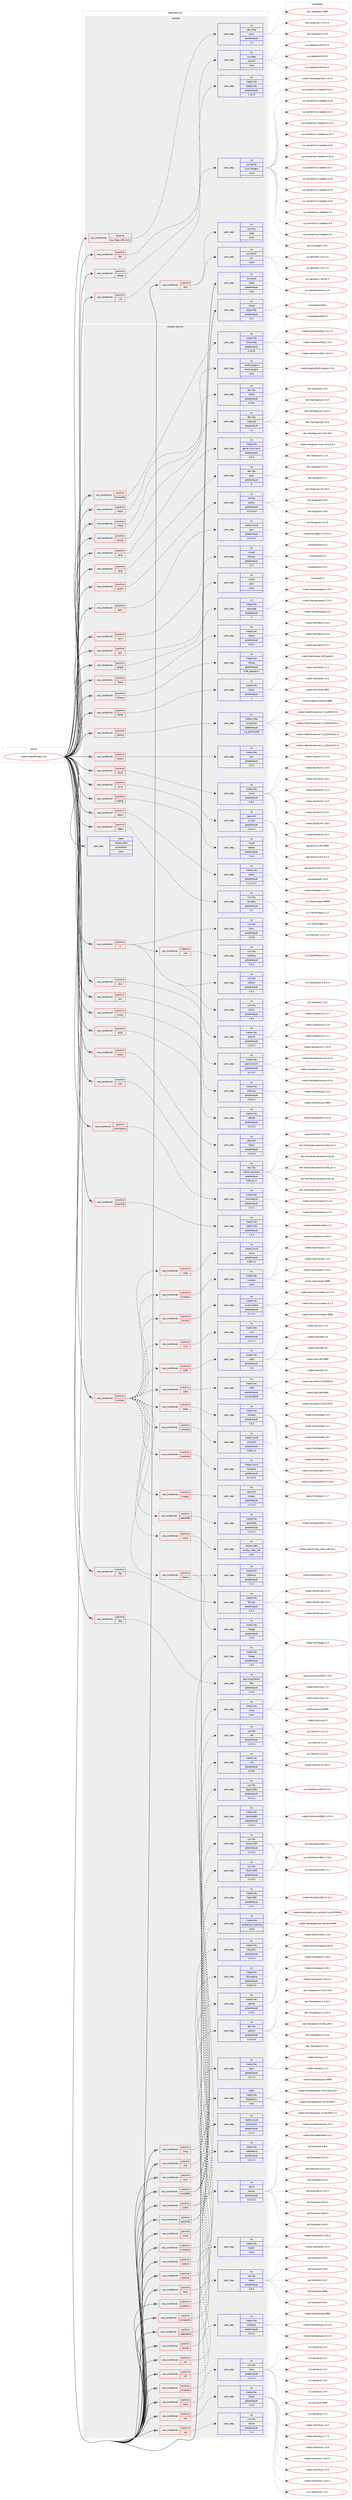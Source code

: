 digraph prolog {

# *************
# Graph options
# *************

newrank=true;
concentrate=true;
compound=true;
graph [rankdir=LR,fontname=Helvetica,fontsize=10,ranksep=1.5];#, ranksep=2.5, nodesep=0.2];
edge  [arrowhead=vee];
node  [fontname=Helvetica,fontsize=10];

# **********
# The ebuild
# **********

subgraph cluster_leftcol {
color=gray;
rank=same;
label=<<i>ebuild</i>>;
id [label="media-video/ffmpeg-3.2.6", color=red, width=4, href="../media-video/ffmpeg-3.2.6.svg"];
}

# ****************
# The dependencies
# ****************

subgraph cluster_midcol {
color=gray;
label=<<i>dependencies</i>>;
subgraph cluster_compile {
fillcolor="#eeeeee";
style=filled;
label=<<i>compile</i>>;
subgraph cond439493 {
dependency1635676 [label=<<TABLE BORDER="0" CELLBORDER="1" CELLSPACING="0" CELLPADDING="4"><TR><TD ROWSPAN="3" CELLPADDING="10">use_conditional</TD></TR><TR><TD>positive</TD></TR><TR><TD>cpu_flags_x86_mmx</TD></TR></TABLE>>, shape=none, color=red];
subgraph pack1169762 {
dependency1635677 [label=<<TABLE BORDER="0" CELLBORDER="1" CELLSPACING="0" CELLPADDING="4" WIDTH="220"><TR><TD ROWSPAN="6" CELLPADDING="30">pack_dep</TD></TR><TR><TD WIDTH="110">no</TD></TR><TR><TD>dev-lang</TD></TR><TR><TD>yasm</TD></TR><TR><TD>greaterequal</TD></TR><TR><TD>1.2</TD></TR></TABLE>>, shape=none, color=blue];
}
dependency1635676:e -> dependency1635677:w [weight=20,style="dashed",arrowhead="vee"];
}
id:e -> dependency1635676:w [weight=20,style="solid",arrowhead="vee"];
subgraph cond439494 {
dependency1635678 [label=<<TABLE BORDER="0" CELLBORDER="1" CELLSPACING="0" CELLPADDING="4"><TR><TD ROWSPAN="3" CELLPADDING="10">use_conditional</TD></TR><TR><TD>positive</TD></TR><TR><TD>doc</TD></TR></TABLE>>, shape=none, color=red];
subgraph pack1169763 {
dependency1635679 [label=<<TABLE BORDER="0" CELLBORDER="1" CELLSPACING="0" CELLPADDING="4" WIDTH="220"><TR><TD ROWSPAN="6" CELLPADDING="30">pack_dep</TD></TR><TR><TD WIDTH="110">no</TD></TR><TR><TD>sys-apps</TD></TR><TR><TD>texinfo</TD></TR><TR><TD>none</TD></TR><TR><TD></TD></TR></TABLE>>, shape=none, color=blue];
}
dependency1635678:e -> dependency1635679:w [weight=20,style="dashed",arrowhead="vee"];
}
id:e -> dependency1635678:w [weight=20,style="solid",arrowhead="vee"];
subgraph cond439495 {
dependency1635680 [label=<<TABLE BORDER="0" CELLBORDER="1" CELLSPACING="0" CELLPADDING="4"><TR><TD ROWSPAN="3" CELLPADDING="10">use_conditional</TD></TR><TR><TD>positive</TD></TR><TR><TD>ladspa</TD></TR></TABLE>>, shape=none, color=red];
subgraph pack1169764 {
dependency1635681 [label=<<TABLE BORDER="0" CELLBORDER="1" CELLSPACING="0" CELLPADDING="4" WIDTH="220"><TR><TD ROWSPAN="6" CELLPADDING="30">pack_dep</TD></TR><TR><TD WIDTH="110">no</TD></TR><TR><TD>media-libs</TD></TR><TR><TD>ladspa-sdk</TD></TR><TR><TD>greaterequal</TD></TR><TR><TD>1.13-r2</TD></TR></TABLE>>, shape=none, color=blue];
}
dependency1635680:e -> dependency1635681:w [weight=20,style="dashed",arrowhead="vee"];
}
id:e -> dependency1635680:w [weight=20,style="solid",arrowhead="vee"];
subgraph cond439496 {
dependency1635682 [label=<<TABLE BORDER="0" CELLBORDER="1" CELLSPACING="0" CELLPADDING="4"><TR><TD ROWSPAN="3" CELLPADDING="10">use_conditional</TD></TR><TR><TD>positive</TD></TR><TR><TD>test</TD></TR></TABLE>>, shape=none, color=red];
subgraph pack1169765 {
dependency1635683 [label=<<TABLE BORDER="0" CELLBORDER="1" CELLSPACING="0" CELLPADDING="4" WIDTH="220"><TR><TD ROWSPAN="6" CELLPADDING="30">pack_dep</TD></TR><TR><TD WIDTH="110">no</TD></TR><TR><TD>net-misc</TD></TR><TR><TD>wget</TD></TR><TR><TD>none</TD></TR><TR><TD></TD></TR></TABLE>>, shape=none, color=blue];
}
dependency1635682:e -> dependency1635683:w [weight=20,style="dashed",arrowhead="vee"];
subgraph pack1169766 {
dependency1635684 [label=<<TABLE BORDER="0" CELLBORDER="1" CELLSPACING="0" CELLPADDING="4" WIDTH="220"><TR><TD ROWSPAN="6" CELLPADDING="30">pack_dep</TD></TR><TR><TD WIDTH="110">no</TD></TR><TR><TD>sys-devel</TD></TR><TR><TD>bc</TD></TR><TR><TD>none</TD></TR><TR><TD></TD></TR></TABLE>>, shape=none, color=blue];
}
dependency1635682:e -> dependency1635684:w [weight=20,style="dashed",arrowhead="vee"];
}
id:e -> dependency1635682:w [weight=20,style="solid",arrowhead="vee"];
subgraph cond439497 {
dependency1635685 [label=<<TABLE BORDER="0" CELLBORDER="1" CELLSPACING="0" CELLPADDING="4"><TR><TD ROWSPAN="3" CELLPADDING="10">use_conditional</TD></TR><TR><TD>positive</TD></TR><TR><TD>v4l</TD></TR></TABLE>>, shape=none, color=red];
subgraph pack1169767 {
dependency1635686 [label=<<TABLE BORDER="0" CELLBORDER="1" CELLSPACING="0" CELLPADDING="4" WIDTH="220"><TR><TD ROWSPAN="6" CELLPADDING="30">pack_dep</TD></TR><TR><TD WIDTH="110">no</TD></TR><TR><TD>sys-kernel</TD></TR><TR><TD>linux-headers</TD></TR><TR><TD>none</TD></TR><TR><TD></TD></TR></TABLE>>, shape=none, color=blue];
}
dependency1635685:e -> dependency1635686:w [weight=20,style="dashed",arrowhead="vee"];
}
id:e -> dependency1635685:w [weight=20,style="solid",arrowhead="vee"];
subgraph pack1169768 {
dependency1635687 [label=<<TABLE BORDER="0" CELLBORDER="1" CELLSPACING="0" CELLPADDING="4" WIDTH="220"><TR><TD ROWSPAN="6" CELLPADDING="30">pack_dep</TD></TR><TR><TD WIDTH="110">no</TD></TR><TR><TD>sys-devel</TD></TR><TR><TD>make</TD></TR><TR><TD>greaterequal</TD></TR><TR><TD>3.81</TD></TR></TABLE>>, shape=none, color=blue];
}
id:e -> dependency1635687:w [weight=20,style="solid",arrowhead="vee"];
subgraph pack1169769 {
dependency1635688 [label=<<TABLE BORDER="0" CELLBORDER="1" CELLSPACING="0" CELLPADDING="4" WIDTH="220"><TR><TD ROWSPAN="6" CELLPADDING="30">pack_dep</TD></TR><TR><TD WIDTH="110">no</TD></TR><TR><TD>virtual</TD></TR><TR><TD>pkgconfig</TD></TR><TR><TD>greaterequal</TD></TR><TR><TD>0-r1</TD></TR></TABLE>>, shape=none, color=blue];
}
id:e -> dependency1635688:w [weight=20,style="solid",arrowhead="vee"];
}
subgraph cluster_compileandrun {
fillcolor="#eeeeee";
style=filled;
label=<<i>compile and run</i>>;
subgraph cond439498 {
dependency1635689 [label=<<TABLE BORDER="0" CELLBORDER="1" CELLSPACING="0" CELLPADDING="4"><TR><TD ROWSPAN="3" CELLPADDING="10">use_conditional</TD></TR><TR><TD>positive</TD></TR><TR><TD>X</TD></TR></TABLE>>, shape=none, color=red];
subgraph pack1169770 {
dependency1635690 [label=<<TABLE BORDER="0" CELLBORDER="1" CELLSPACING="0" CELLPADDING="4" WIDTH="220"><TR><TD ROWSPAN="6" CELLPADDING="30">pack_dep</TD></TR><TR><TD WIDTH="110">no</TD></TR><TR><TD>x11-libs</TD></TR><TR><TD>libX11</TD></TR><TR><TD>greaterequal</TD></TR><TR><TD>1.6.2</TD></TR></TABLE>>, shape=none, color=blue];
}
dependency1635689:e -> dependency1635690:w [weight=20,style="dashed",arrowhead="vee"];
subgraph pack1169771 {
dependency1635691 [label=<<TABLE BORDER="0" CELLBORDER="1" CELLSPACING="0" CELLPADDING="4" WIDTH="220"><TR><TD ROWSPAN="6" CELLPADDING="30">pack_dep</TD></TR><TR><TD WIDTH="110">no</TD></TR><TR><TD>x11-libs</TD></TR><TR><TD>libXext</TD></TR><TR><TD>greaterequal</TD></TR><TR><TD>1.3.2</TD></TR></TABLE>>, shape=none, color=blue];
}
dependency1635689:e -> dependency1635691:w [weight=20,style="dashed",arrowhead="vee"];
subgraph cond439499 {
dependency1635692 [label=<<TABLE BORDER="0" CELLBORDER="1" CELLSPACING="0" CELLPADDING="4"><TR><TD ROWSPAN="3" CELLPADDING="10">use_conditional</TD></TR><TR><TD>negative</TD></TR><TR><TD>xcb</TD></TR></TABLE>>, shape=none, color=red];
subgraph pack1169772 {
dependency1635693 [label=<<TABLE BORDER="0" CELLBORDER="1" CELLSPACING="0" CELLPADDING="4" WIDTH="220"><TR><TD ROWSPAN="6" CELLPADDING="30">pack_dep</TD></TR><TR><TD WIDTH="110">no</TD></TR><TR><TD>x11-libs</TD></TR><TR><TD>libXfixes</TD></TR><TR><TD>greaterequal</TD></TR><TR><TD>5.0.1</TD></TR></TABLE>>, shape=none, color=blue];
}
dependency1635692:e -> dependency1635693:w [weight=20,style="dashed",arrowhead="vee"];
}
dependency1635689:e -> dependency1635692:w [weight=20,style="dashed",arrowhead="vee"];
subgraph pack1169773 {
dependency1635694 [label=<<TABLE BORDER="0" CELLBORDER="1" CELLSPACING="0" CELLPADDING="4" WIDTH="220"><TR><TD ROWSPAN="6" CELLPADDING="30">pack_dep</TD></TR><TR><TD WIDTH="110">no</TD></TR><TR><TD>x11-libs</TD></TR><TR><TD>libXv</TD></TR><TR><TD>greaterequal</TD></TR><TR><TD>1.0.10</TD></TR></TABLE>>, shape=none, color=blue];
}
dependency1635689:e -> dependency1635694:w [weight=20,style="dashed",arrowhead="vee"];
}
id:e -> dependency1635689:w [weight=20,style="solid",arrowhead="odotvee"];
subgraph cond439500 {
dependency1635695 [label=<<TABLE BORDER="0" CELLBORDER="1" CELLSPACING="0" CELLPADDING="4"><TR><TD ROWSPAN="3" CELLPADDING="10">use_conditional</TD></TR><TR><TD>positive</TD></TR><TR><TD>alsa</TD></TR></TABLE>>, shape=none, color=red];
subgraph pack1169774 {
dependency1635696 [label=<<TABLE BORDER="0" CELLBORDER="1" CELLSPACING="0" CELLPADDING="4" WIDTH="220"><TR><TD ROWSPAN="6" CELLPADDING="30">pack_dep</TD></TR><TR><TD WIDTH="110">no</TD></TR><TR><TD>media-libs</TD></TR><TR><TD>alsa-lib</TD></TR><TR><TD>greaterequal</TD></TR><TR><TD>1.0.27.2</TD></TR></TABLE>>, shape=none, color=blue];
}
dependency1635695:e -> dependency1635696:w [weight=20,style="dashed",arrowhead="vee"];
}
id:e -> dependency1635695:w [weight=20,style="solid",arrowhead="odotvee"];
subgraph cond439501 {
dependency1635697 [label=<<TABLE BORDER="0" CELLBORDER="1" CELLSPACING="0" CELLPADDING="4"><TR><TD ROWSPAN="3" CELLPADDING="10">use_conditional</TD></TR><TR><TD>positive</TD></TR><TR><TD>amr</TD></TR></TABLE>>, shape=none, color=red];
subgraph pack1169775 {
dependency1635698 [label=<<TABLE BORDER="0" CELLBORDER="1" CELLSPACING="0" CELLPADDING="4" WIDTH="220"><TR><TD ROWSPAN="6" CELLPADDING="30">pack_dep</TD></TR><TR><TD WIDTH="110">no</TD></TR><TR><TD>media-libs</TD></TR><TR><TD>opencore-amr</TD></TR><TR><TD>greaterequal</TD></TR><TR><TD>0.1.3-r1</TD></TR></TABLE>>, shape=none, color=blue];
}
dependency1635697:e -> dependency1635698:w [weight=20,style="dashed",arrowhead="vee"];
}
id:e -> dependency1635697:w [weight=20,style="solid",arrowhead="odotvee"];
subgraph cond439502 {
dependency1635699 [label=<<TABLE BORDER="0" CELLBORDER="1" CELLSPACING="0" CELLPADDING="4"><TR><TD ROWSPAN="3" CELLPADDING="10">use_conditional</TD></TR><TR><TD>positive</TD></TR><TR><TD>bluray</TD></TR></TABLE>>, shape=none, color=red];
subgraph pack1169776 {
dependency1635700 [label=<<TABLE BORDER="0" CELLBORDER="1" CELLSPACING="0" CELLPADDING="4" WIDTH="220"><TR><TD ROWSPAN="6" CELLPADDING="30">pack_dep</TD></TR><TR><TD WIDTH="110">no</TD></TR><TR><TD>media-libs</TD></TR><TR><TD>libbluray</TD></TR><TR><TD>greaterequal</TD></TR><TR><TD>0.3.0-r1</TD></TR></TABLE>>, shape=none, color=blue];
}
dependency1635699:e -> dependency1635700:w [weight=20,style="dashed",arrowhead="vee"];
}
id:e -> dependency1635699:w [weight=20,style="solid",arrowhead="odotvee"];
subgraph cond439503 {
dependency1635701 [label=<<TABLE BORDER="0" CELLBORDER="1" CELLSPACING="0" CELLPADDING="4"><TR><TD ROWSPAN="3" CELLPADDING="10">use_conditional</TD></TR><TR><TD>positive</TD></TR><TR><TD>bs2b</TD></TR></TABLE>>, shape=none, color=red];
subgraph pack1169777 {
dependency1635702 [label=<<TABLE BORDER="0" CELLBORDER="1" CELLSPACING="0" CELLPADDING="4" WIDTH="220"><TR><TD ROWSPAN="6" CELLPADDING="30">pack_dep</TD></TR><TR><TD WIDTH="110">no</TD></TR><TR><TD>media-libs</TD></TR><TR><TD>libbs2b</TD></TR><TR><TD>greaterequal</TD></TR><TR><TD>3.1.0-r1</TD></TR></TABLE>>, shape=none, color=blue];
}
dependency1635701:e -> dependency1635702:w [weight=20,style="dashed",arrowhead="vee"];
}
id:e -> dependency1635701:w [weight=20,style="solid",arrowhead="odotvee"];
subgraph cond439504 {
dependency1635703 [label=<<TABLE BORDER="0" CELLBORDER="1" CELLSPACING="0" CELLPADDING="4"><TR><TD ROWSPAN="3" CELLPADDING="10">use_conditional</TD></TR><TR><TD>positive</TD></TR><TR><TD>bzip2</TD></TR></TABLE>>, shape=none, color=red];
subgraph pack1169778 {
dependency1635704 [label=<<TABLE BORDER="0" CELLBORDER="1" CELLSPACING="0" CELLPADDING="4" WIDTH="220"><TR><TD ROWSPAN="6" CELLPADDING="30">pack_dep</TD></TR><TR><TD WIDTH="110">no</TD></TR><TR><TD>app-arch</TD></TR><TR><TD>bzip2</TD></TR><TR><TD>greaterequal</TD></TR><TR><TD>1.0.6-r4</TD></TR></TABLE>>, shape=none, color=blue];
}
dependency1635703:e -> dependency1635704:w [weight=20,style="dashed",arrowhead="vee"];
}
id:e -> dependency1635703:w [weight=20,style="solid",arrowhead="odotvee"];
subgraph cond439505 {
dependency1635705 [label=<<TABLE BORDER="0" CELLBORDER="1" CELLSPACING="0" CELLPADDING="4"><TR><TD ROWSPAN="3" CELLPADDING="10">use_conditional</TD></TR><TR><TD>positive</TD></TR><TR><TD>cdio</TD></TR></TABLE>>, shape=none, color=red];
subgraph pack1169779 {
dependency1635706 [label=<<TABLE BORDER="0" CELLBORDER="1" CELLSPACING="0" CELLPADDING="4" WIDTH="220"><TR><TD ROWSPAN="6" CELLPADDING="30">pack_dep</TD></TR><TR><TD WIDTH="110">no</TD></TR><TR><TD>dev-libs</TD></TR><TR><TD>libcdio-paranoia</TD></TR><TR><TD>greaterequal</TD></TR><TR><TD>0.90_p1-r1</TD></TR></TABLE>>, shape=none, color=blue];
}
dependency1635705:e -> dependency1635706:w [weight=20,style="dashed",arrowhead="vee"];
}
id:e -> dependency1635705:w [weight=20,style="solid",arrowhead="odotvee"];
subgraph cond439506 {
dependency1635707 [label=<<TABLE BORDER="0" CELLBORDER="1" CELLSPACING="0" CELLPADDING="4"><TR><TD ROWSPAN="3" CELLPADDING="10">use_conditional</TD></TR><TR><TD>positive</TD></TR><TR><TD>chromaprint</TD></TR></TABLE>>, shape=none, color=red];
subgraph pack1169780 {
dependency1635708 [label=<<TABLE BORDER="0" CELLBORDER="1" CELLSPACING="0" CELLPADDING="4" WIDTH="220"><TR><TD ROWSPAN="6" CELLPADDING="30">pack_dep</TD></TR><TR><TD WIDTH="110">no</TD></TR><TR><TD>media-libs</TD></TR><TR><TD>chromaprint</TD></TR><TR><TD>greaterequal</TD></TR><TR><TD>1.2-r1</TD></TR></TABLE>>, shape=none, color=blue];
}
dependency1635707:e -> dependency1635708:w [weight=20,style="dashed",arrowhead="vee"];
}
id:e -> dependency1635707:w [weight=20,style="solid",arrowhead="odotvee"];
subgraph cond439507 {
dependency1635709 [label=<<TABLE BORDER="0" CELLBORDER="1" CELLSPACING="0" CELLPADDING="4"><TR><TD ROWSPAN="3" CELLPADDING="10">use_conditional</TD></TR><TR><TD>positive</TD></TR><TR><TD>ebur128</TD></TR></TABLE>>, shape=none, color=red];
subgraph pack1169781 {
dependency1635710 [label=<<TABLE BORDER="0" CELLBORDER="1" CELLSPACING="0" CELLPADDING="4" WIDTH="220"><TR><TD ROWSPAN="6" CELLPADDING="30">pack_dep</TD></TR><TR><TD WIDTH="110">no</TD></TR><TR><TD>media-libs</TD></TR><TR><TD>libebur128</TD></TR><TR><TD>greaterequal</TD></TR><TR><TD>1.1.0</TD></TR></TABLE>>, shape=none, color=blue];
}
dependency1635709:e -> dependency1635710:w [weight=20,style="dashed",arrowhead="vee"];
}
id:e -> dependency1635709:w [weight=20,style="solid",arrowhead="odotvee"];
subgraph cond439508 {
dependency1635711 [label=<<TABLE BORDER="0" CELLBORDER="1" CELLSPACING="0" CELLPADDING="4"><TR><TD ROWSPAN="3" CELLPADDING="10">use_conditional</TD></TR><TR><TD>positive</TD></TR><TR><TD>encode</TD></TR></TABLE>>, shape=none, color=red];
subgraph cond439509 {
dependency1635712 [label=<<TABLE BORDER="0" CELLBORDER="1" CELLSPACING="0" CELLPADDING="4"><TR><TD ROWSPAN="3" CELLPADDING="10">use_conditional</TD></TR><TR><TD>positive</TD></TR><TR><TD>amrenc</TD></TR></TABLE>>, shape=none, color=red];
subgraph pack1169782 {
dependency1635713 [label=<<TABLE BORDER="0" CELLBORDER="1" CELLSPACING="0" CELLPADDING="4" WIDTH="220"><TR><TD ROWSPAN="6" CELLPADDING="30">pack_dep</TD></TR><TR><TD WIDTH="110">no</TD></TR><TR><TD>media-libs</TD></TR><TR><TD>vo-amrwbenc</TD></TR><TR><TD>greaterequal</TD></TR><TR><TD>0.1.2-r1</TD></TR></TABLE>>, shape=none, color=blue];
}
dependency1635712:e -> dependency1635713:w [weight=20,style="dashed",arrowhead="vee"];
}
dependency1635711:e -> dependency1635712:w [weight=20,style="dashed",arrowhead="vee"];
subgraph cond439510 {
dependency1635714 [label=<<TABLE BORDER="0" CELLBORDER="1" CELLSPACING="0" CELLPADDING="4"><TR><TD ROWSPAN="3" CELLPADDING="10">use_conditional</TD></TR><TR><TD>positive</TD></TR><TR><TD>kvazaar</TD></TR></TABLE>>, shape=none, color=red];
subgraph pack1169783 {
dependency1635715 [label=<<TABLE BORDER="0" CELLBORDER="1" CELLSPACING="0" CELLPADDING="4" WIDTH="220"><TR><TD ROWSPAN="6" CELLPADDING="30">pack_dep</TD></TR><TR><TD WIDTH="110">no</TD></TR><TR><TD>media-libs</TD></TR><TR><TD>kvazaar</TD></TR><TR><TD>none</TD></TR><TR><TD></TD></TR></TABLE>>, shape=none, color=blue];
}
dependency1635714:e -> dependency1635715:w [weight=20,style="dashed",arrowhead="vee"];
}
dependency1635711:e -> dependency1635714:w [weight=20,style="dashed",arrowhead="vee"];
subgraph cond439511 {
dependency1635716 [label=<<TABLE BORDER="0" CELLBORDER="1" CELLSPACING="0" CELLPADDING="4"><TR><TD ROWSPAN="3" CELLPADDING="10">use_conditional</TD></TR><TR><TD>positive</TD></TR><TR><TD>mp3</TD></TR></TABLE>>, shape=none, color=red];
subgraph pack1169784 {
dependency1635717 [label=<<TABLE BORDER="0" CELLBORDER="1" CELLSPACING="0" CELLPADDING="4" WIDTH="220"><TR><TD ROWSPAN="6" CELLPADDING="30">pack_dep</TD></TR><TR><TD WIDTH="110">no</TD></TR><TR><TD>media-sound</TD></TR><TR><TD>lame</TD></TR><TR><TD>greaterequal</TD></TR><TR><TD>3.99.5-r1</TD></TR></TABLE>>, shape=none, color=blue];
}
dependency1635716:e -> dependency1635717:w [weight=20,style="dashed",arrowhead="vee"];
}
dependency1635711:e -> dependency1635716:w [weight=20,style="dashed",arrowhead="vee"];
subgraph cond439512 {
dependency1635718 [label=<<TABLE BORDER="0" CELLBORDER="1" CELLSPACING="0" CELLPADDING="4"><TR><TD ROWSPAN="3" CELLPADDING="10">use_conditional</TD></TR><TR><TD>positive</TD></TR><TR><TD>nvenc</TD></TR></TABLE>>, shape=none, color=red];
subgraph pack1169785 {
dependency1635719 [label=<<TABLE BORDER="0" CELLBORDER="1" CELLSPACING="0" CELLPADDING="4" WIDTH="220"><TR><TD ROWSPAN="6" CELLPADDING="30">pack_dep</TD></TR><TR><TD WIDTH="110">no</TD></TR><TR><TD>media-video</TD></TR><TR><TD>nvidia_video_sdk</TD></TR><TR><TD>none</TD></TR><TR><TD></TD></TR></TABLE>>, shape=none, color=blue];
}
dependency1635718:e -> dependency1635719:w [weight=20,style="dashed",arrowhead="vee"];
}
dependency1635711:e -> dependency1635718:w [weight=20,style="dashed",arrowhead="vee"];
subgraph cond439513 {
dependency1635720 [label=<<TABLE BORDER="0" CELLBORDER="1" CELLSPACING="0" CELLPADDING="4"><TR><TD ROWSPAN="3" CELLPADDING="10">use_conditional</TD></TR><TR><TD>positive</TD></TR><TR><TD>openh264</TD></TR></TABLE>>, shape=none, color=red];
subgraph pack1169786 {
dependency1635721 [label=<<TABLE BORDER="0" CELLBORDER="1" CELLSPACING="0" CELLPADDING="4" WIDTH="220"><TR><TD ROWSPAN="6" CELLPADDING="30">pack_dep</TD></TR><TR><TD WIDTH="110">no</TD></TR><TR><TD>media-libs</TD></TR><TR><TD>openh264</TD></TR><TR><TD>greaterequal</TD></TR><TR><TD>1.4.0-r1</TD></TR></TABLE>>, shape=none, color=blue];
}
dependency1635720:e -> dependency1635721:w [weight=20,style="dashed",arrowhead="vee"];
}
dependency1635711:e -> dependency1635720:w [weight=20,style="dashed",arrowhead="vee"];
subgraph cond439514 {
dependency1635722 [label=<<TABLE BORDER="0" CELLBORDER="1" CELLSPACING="0" CELLPADDING="4"><TR><TD ROWSPAN="3" CELLPADDING="10">use_conditional</TD></TR><TR><TD>positive</TD></TR><TR><TD>snappy</TD></TR></TABLE>>, shape=none, color=red];
subgraph pack1169787 {
dependency1635723 [label=<<TABLE BORDER="0" CELLBORDER="1" CELLSPACING="0" CELLPADDING="4" WIDTH="220"><TR><TD ROWSPAN="6" CELLPADDING="30">pack_dep</TD></TR><TR><TD WIDTH="110">no</TD></TR><TR><TD>app-arch</TD></TR><TR><TD>snappy</TD></TR><TR><TD>greaterequal</TD></TR><TR><TD>1.1.2-r1</TD></TR></TABLE>>, shape=none, color=blue];
}
dependency1635722:e -> dependency1635723:w [weight=20,style="dashed",arrowhead="vee"];
}
dependency1635711:e -> dependency1635722:w [weight=20,style="dashed",arrowhead="vee"];
subgraph cond439515 {
dependency1635724 [label=<<TABLE BORDER="0" CELLBORDER="1" CELLSPACING="0" CELLPADDING="4"><TR><TD ROWSPAN="3" CELLPADDING="10">use_conditional</TD></TR><TR><TD>positive</TD></TR><TR><TD>theora</TD></TR></TABLE>>, shape=none, color=red];
subgraph pack1169788 {
dependency1635725 [label=<<TABLE BORDER="0" CELLBORDER="1" CELLSPACING="0" CELLPADDING="4" WIDTH="220"><TR><TD ROWSPAN="6" CELLPADDING="30">pack_dep</TD></TR><TR><TD WIDTH="110">no</TD></TR><TR><TD>media-libs</TD></TR><TR><TD>libtheora</TD></TR><TR><TD>greaterequal</TD></TR><TR><TD>1.1.1</TD></TR></TABLE>>, shape=none, color=blue];
}
dependency1635724:e -> dependency1635725:w [weight=20,style="dashed",arrowhead="vee"];
subgraph pack1169789 {
dependency1635726 [label=<<TABLE BORDER="0" CELLBORDER="1" CELLSPACING="0" CELLPADDING="4" WIDTH="220"><TR><TD ROWSPAN="6" CELLPADDING="30">pack_dep</TD></TR><TR><TD WIDTH="110">no</TD></TR><TR><TD>media-libs</TD></TR><TR><TD>libogg</TD></TR><TR><TD>greaterequal</TD></TR><TR><TD>1.3.0</TD></TR></TABLE>>, shape=none, color=blue];
}
dependency1635724:e -> dependency1635726:w [weight=20,style="dashed",arrowhead="vee"];
}
dependency1635711:e -> dependency1635724:w [weight=20,style="dashed",arrowhead="vee"];
subgraph cond439516 {
dependency1635727 [label=<<TABLE BORDER="0" CELLBORDER="1" CELLSPACING="0" CELLPADDING="4"><TR><TD ROWSPAN="3" CELLPADDING="10">use_conditional</TD></TR><TR><TD>positive</TD></TR><TR><TD>twolame</TD></TR></TABLE>>, shape=none, color=red];
subgraph pack1169790 {
dependency1635728 [label=<<TABLE BORDER="0" CELLBORDER="1" CELLSPACING="0" CELLPADDING="4" WIDTH="220"><TR><TD ROWSPAN="6" CELLPADDING="30">pack_dep</TD></TR><TR><TD WIDTH="110">no</TD></TR><TR><TD>media-sound</TD></TR><TR><TD>twolame</TD></TR><TR><TD>greaterequal</TD></TR><TR><TD>0.3.13-r1</TD></TR></TABLE>>, shape=none, color=blue];
}
dependency1635727:e -> dependency1635728:w [weight=20,style="dashed",arrowhead="vee"];
}
dependency1635711:e -> dependency1635727:w [weight=20,style="dashed",arrowhead="vee"];
subgraph cond439517 {
dependency1635729 [label=<<TABLE BORDER="0" CELLBORDER="1" CELLSPACING="0" CELLPADDING="4"><TR><TD ROWSPAN="3" CELLPADDING="10">use_conditional</TD></TR><TR><TD>positive</TD></TR><TR><TD>wavpack</TD></TR></TABLE>>, shape=none, color=red];
subgraph pack1169791 {
dependency1635730 [label=<<TABLE BORDER="0" CELLBORDER="1" CELLSPACING="0" CELLPADDING="4" WIDTH="220"><TR><TD ROWSPAN="6" CELLPADDING="30">pack_dep</TD></TR><TR><TD WIDTH="110">no</TD></TR><TR><TD>media-sound</TD></TR><TR><TD>wavpack</TD></TR><TR><TD>greaterequal</TD></TR><TR><TD>4.60.1-r1</TD></TR></TABLE>>, shape=none, color=blue];
}
dependency1635729:e -> dependency1635730:w [weight=20,style="dashed",arrowhead="vee"];
}
dependency1635711:e -> dependency1635729:w [weight=20,style="dashed",arrowhead="vee"];
subgraph cond439518 {
dependency1635731 [label=<<TABLE BORDER="0" CELLBORDER="1" CELLSPACING="0" CELLPADDING="4"><TR><TD ROWSPAN="3" CELLPADDING="10">use_conditional</TD></TR><TR><TD>positive</TD></TR><TR><TD>webp</TD></TR></TABLE>>, shape=none, color=red];
subgraph pack1169792 {
dependency1635732 [label=<<TABLE BORDER="0" CELLBORDER="1" CELLSPACING="0" CELLPADDING="4" WIDTH="220"><TR><TD ROWSPAN="6" CELLPADDING="30">pack_dep</TD></TR><TR><TD WIDTH="110">no</TD></TR><TR><TD>media-libs</TD></TR><TR><TD>libwebp</TD></TR><TR><TD>greaterequal</TD></TR><TR><TD>0.3.0</TD></TR></TABLE>>, shape=none, color=blue];
}
dependency1635731:e -> dependency1635732:w [weight=20,style="dashed",arrowhead="vee"];
}
dependency1635711:e -> dependency1635731:w [weight=20,style="dashed",arrowhead="vee"];
subgraph cond439519 {
dependency1635733 [label=<<TABLE BORDER="0" CELLBORDER="1" CELLSPACING="0" CELLPADDING="4"><TR><TD ROWSPAN="3" CELLPADDING="10">use_conditional</TD></TR><TR><TD>positive</TD></TR><TR><TD>x264</TD></TR></TABLE>>, shape=none, color=red];
subgraph pack1169793 {
dependency1635734 [label=<<TABLE BORDER="0" CELLBORDER="1" CELLSPACING="0" CELLPADDING="4" WIDTH="220"><TR><TD ROWSPAN="6" CELLPADDING="30">pack_dep</TD></TR><TR><TD WIDTH="110">no</TD></TR><TR><TD>media-libs</TD></TR><TR><TD>x264</TD></TR><TR><TD>greaterequal</TD></TR><TR><TD>0.0.20130506</TD></TR></TABLE>>, shape=none, color=blue];
}
dependency1635733:e -> dependency1635734:w [weight=20,style="dashed",arrowhead="vee"];
}
dependency1635711:e -> dependency1635733:w [weight=20,style="dashed",arrowhead="vee"];
subgraph cond439520 {
dependency1635735 [label=<<TABLE BORDER="0" CELLBORDER="1" CELLSPACING="0" CELLPADDING="4"><TR><TD ROWSPAN="3" CELLPADDING="10">use_conditional</TD></TR><TR><TD>positive</TD></TR><TR><TD>x265</TD></TR></TABLE>>, shape=none, color=red];
subgraph pack1169794 {
dependency1635736 [label=<<TABLE BORDER="0" CELLBORDER="1" CELLSPACING="0" CELLPADDING="4" WIDTH="220"><TR><TD ROWSPAN="6" CELLPADDING="30">pack_dep</TD></TR><TR><TD WIDTH="110">no</TD></TR><TR><TD>media-libs</TD></TR><TR><TD>x265</TD></TR><TR><TD>greaterequal</TD></TR><TR><TD>1.6</TD></TR></TABLE>>, shape=none, color=blue];
}
dependency1635735:e -> dependency1635736:w [weight=20,style="dashed",arrowhead="vee"];
}
dependency1635711:e -> dependency1635735:w [weight=20,style="dashed",arrowhead="vee"];
subgraph cond439521 {
dependency1635737 [label=<<TABLE BORDER="0" CELLBORDER="1" CELLSPACING="0" CELLPADDING="4"><TR><TD ROWSPAN="3" CELLPADDING="10">use_conditional</TD></TR><TR><TD>positive</TD></TR><TR><TD>xvid</TD></TR></TABLE>>, shape=none, color=red];
subgraph pack1169795 {
dependency1635738 [label=<<TABLE BORDER="0" CELLBORDER="1" CELLSPACING="0" CELLPADDING="4" WIDTH="220"><TR><TD ROWSPAN="6" CELLPADDING="30">pack_dep</TD></TR><TR><TD WIDTH="110">no</TD></TR><TR><TD>media-libs</TD></TR><TR><TD>xvid</TD></TR><TR><TD>greaterequal</TD></TR><TR><TD>1.3.2-r1</TD></TR></TABLE>>, shape=none, color=blue];
}
dependency1635737:e -> dependency1635738:w [weight=20,style="dashed",arrowhead="vee"];
}
dependency1635711:e -> dependency1635737:w [weight=20,style="dashed",arrowhead="vee"];
}
id:e -> dependency1635711:w [weight=20,style="solid",arrowhead="odotvee"];
subgraph cond439522 {
dependency1635739 [label=<<TABLE BORDER="0" CELLBORDER="1" CELLSPACING="0" CELLPADDING="4"><TR><TD ROWSPAN="3" CELLPADDING="10">use_conditional</TD></TR><TR><TD>positive</TD></TR><TR><TD>fdk</TD></TR></TABLE>>, shape=none, color=red];
subgraph pack1169796 {
dependency1635740 [label=<<TABLE BORDER="0" CELLBORDER="1" CELLSPACING="0" CELLPADDING="4" WIDTH="220"><TR><TD ROWSPAN="6" CELLPADDING="30">pack_dep</TD></TR><TR><TD WIDTH="110">no</TD></TR><TR><TD>media-libs</TD></TR><TR><TD>fdk-aac</TD></TR><TR><TD>greaterequal</TD></TR><TR><TD>0.1.3</TD></TR></TABLE>>, shape=none, color=blue];
}
dependency1635739:e -> dependency1635740:w [weight=20,style="dashed",arrowhead="vee"];
}
id:e -> dependency1635739:w [weight=20,style="solid",arrowhead="odotvee"];
subgraph cond439523 {
dependency1635741 [label=<<TABLE BORDER="0" CELLBORDER="1" CELLSPACING="0" CELLPADDING="4"><TR><TD ROWSPAN="3" CELLPADDING="10">use_conditional</TD></TR><TR><TD>positive</TD></TR><TR><TD>flite</TD></TR></TABLE>>, shape=none, color=red];
subgraph pack1169797 {
dependency1635742 [label=<<TABLE BORDER="0" CELLBORDER="1" CELLSPACING="0" CELLPADDING="4" WIDTH="220"><TR><TD ROWSPAN="6" CELLPADDING="30">pack_dep</TD></TR><TR><TD WIDTH="110">no</TD></TR><TR><TD>app-accessibility</TD></TR><TR><TD>flite</TD></TR><TR><TD>greaterequal</TD></TR><TR><TD>1.4-r4</TD></TR></TABLE>>, shape=none, color=blue];
}
dependency1635741:e -> dependency1635742:w [weight=20,style="dashed",arrowhead="vee"];
}
id:e -> dependency1635741:w [weight=20,style="solid",arrowhead="odotvee"];
subgraph cond439524 {
dependency1635743 [label=<<TABLE BORDER="0" CELLBORDER="1" CELLSPACING="0" CELLPADDING="4"><TR><TD ROWSPAN="3" CELLPADDING="10">use_conditional</TD></TR><TR><TD>positive</TD></TR><TR><TD>fontconfig</TD></TR></TABLE>>, shape=none, color=red];
subgraph pack1169798 {
dependency1635744 [label=<<TABLE BORDER="0" CELLBORDER="1" CELLSPACING="0" CELLPADDING="4" WIDTH="220"><TR><TD ROWSPAN="6" CELLPADDING="30">pack_dep</TD></TR><TR><TD WIDTH="110">no</TD></TR><TR><TD>media-libs</TD></TR><TR><TD>fontconfig</TD></TR><TR><TD>greaterequal</TD></TR><TR><TD>2.10.92</TD></TR></TABLE>>, shape=none, color=blue];
}
dependency1635743:e -> dependency1635744:w [weight=20,style="dashed",arrowhead="vee"];
}
id:e -> dependency1635743:w [weight=20,style="solid",arrowhead="odotvee"];
subgraph cond439525 {
dependency1635745 [label=<<TABLE BORDER="0" CELLBORDER="1" CELLSPACING="0" CELLPADDING="4"><TR><TD ROWSPAN="3" CELLPADDING="10">use_conditional</TD></TR><TR><TD>positive</TD></TR><TR><TD>frei0r</TD></TR></TABLE>>, shape=none, color=red];
subgraph pack1169799 {
dependency1635746 [label=<<TABLE BORDER="0" CELLBORDER="1" CELLSPACING="0" CELLPADDING="4" WIDTH="220"><TR><TD ROWSPAN="6" CELLPADDING="30">pack_dep</TD></TR><TR><TD WIDTH="110">no</TD></TR><TR><TD>media-plugins</TD></TR><TR><TD>frei0r-plugins</TD></TR><TR><TD>none</TD></TR><TR><TD></TD></TR></TABLE>>, shape=none, color=blue];
}
dependency1635745:e -> dependency1635746:w [weight=20,style="dashed",arrowhead="vee"];
}
id:e -> dependency1635745:w [weight=20,style="solid",arrowhead="odotvee"];
subgraph cond439526 {
dependency1635747 [label=<<TABLE BORDER="0" CELLBORDER="1" CELLSPACING="0" CELLPADDING="4"><TR><TD ROWSPAN="3" CELLPADDING="10">use_conditional</TD></TR><TR><TD>positive</TD></TR><TR><TD>fribidi</TD></TR></TABLE>>, shape=none, color=red];
subgraph pack1169800 {
dependency1635748 [label=<<TABLE BORDER="0" CELLBORDER="1" CELLSPACING="0" CELLPADDING="4" WIDTH="220"><TR><TD ROWSPAN="6" CELLPADDING="30">pack_dep</TD></TR><TR><TD WIDTH="110">no</TD></TR><TR><TD>dev-libs</TD></TR><TR><TD>fribidi</TD></TR><TR><TD>greaterequal</TD></TR><TR><TD>0.19.6</TD></TR></TABLE>>, shape=none, color=blue];
}
dependency1635747:e -> dependency1635748:w [weight=20,style="dashed",arrowhead="vee"];
}
id:e -> dependency1635747:w [weight=20,style="solid",arrowhead="odotvee"];
subgraph cond439527 {
dependency1635749 [label=<<TABLE BORDER="0" CELLBORDER="1" CELLSPACING="0" CELLPADDING="4"><TR><TD ROWSPAN="3" CELLPADDING="10">use_conditional</TD></TR><TR><TD>positive</TD></TR><TR><TD>gcrypt</TD></TR></TABLE>>, shape=none, color=red];
subgraph pack1169801 {
dependency1635750 [label=<<TABLE BORDER="0" CELLBORDER="1" CELLSPACING="0" CELLPADDING="4" WIDTH="220"><TR><TD ROWSPAN="6" CELLPADDING="30">pack_dep</TD></TR><TR><TD WIDTH="110">no</TD></TR><TR><TD>dev-libs</TD></TR><TR><TD>libgcrypt</TD></TR><TR><TD>greaterequal</TD></TR><TR><TD>1.6</TD></TR></TABLE>>, shape=none, color=blue];
}
dependency1635749:e -> dependency1635750:w [weight=20,style="dashed",arrowhead="vee"];
}
id:e -> dependency1635749:w [weight=20,style="solid",arrowhead="odotvee"];
subgraph cond439528 {
dependency1635751 [label=<<TABLE BORDER="0" CELLBORDER="1" CELLSPACING="0" CELLPADDING="4"><TR><TD ROWSPAN="3" CELLPADDING="10">use_conditional</TD></TR><TR><TD>positive</TD></TR><TR><TD>gme</TD></TR></TABLE>>, shape=none, color=red];
subgraph pack1169802 {
dependency1635752 [label=<<TABLE BORDER="0" CELLBORDER="1" CELLSPACING="0" CELLPADDING="4" WIDTH="220"><TR><TD ROWSPAN="6" CELLPADDING="30">pack_dep</TD></TR><TR><TD WIDTH="110">no</TD></TR><TR><TD>media-libs</TD></TR><TR><TD>game-music-emu</TD></TR><TR><TD>greaterequal</TD></TR><TR><TD>0.6.0</TD></TR></TABLE>>, shape=none, color=blue];
}
dependency1635751:e -> dependency1635752:w [weight=20,style="dashed",arrowhead="vee"];
}
id:e -> dependency1635751:w [weight=20,style="solid",arrowhead="odotvee"];
subgraph cond439529 {
dependency1635753 [label=<<TABLE BORDER="0" CELLBORDER="1" CELLSPACING="0" CELLPADDING="4"><TR><TD ROWSPAN="3" CELLPADDING="10">use_conditional</TD></TR><TR><TD>positive</TD></TR><TR><TD>gmp</TD></TR></TABLE>>, shape=none, color=red];
subgraph pack1169803 {
dependency1635754 [label=<<TABLE BORDER="0" CELLBORDER="1" CELLSPACING="0" CELLPADDING="4" WIDTH="220"><TR><TD ROWSPAN="6" CELLPADDING="30">pack_dep</TD></TR><TR><TD WIDTH="110">no</TD></TR><TR><TD>dev-libs</TD></TR><TR><TD>gmp</TD></TR><TR><TD>greaterequal</TD></TR><TR><TD>6</TD></TR></TABLE>>, shape=none, color=blue];
}
dependency1635753:e -> dependency1635754:w [weight=20,style="dashed",arrowhead="vee"];
}
id:e -> dependency1635753:w [weight=20,style="solid",arrowhead="odotvee"];
subgraph cond439530 {
dependency1635755 [label=<<TABLE BORDER="0" CELLBORDER="1" CELLSPACING="0" CELLPADDING="4"><TR><TD ROWSPAN="3" CELLPADDING="10">use_conditional</TD></TR><TR><TD>positive</TD></TR><TR><TD>gnutls</TD></TR></TABLE>>, shape=none, color=red];
subgraph pack1169804 {
dependency1635756 [label=<<TABLE BORDER="0" CELLBORDER="1" CELLSPACING="0" CELLPADDING="4" WIDTH="220"><TR><TD ROWSPAN="6" CELLPADDING="30">pack_dep</TD></TR><TR><TD WIDTH="110">no</TD></TR><TR><TD>net-libs</TD></TR><TR><TD>gnutls</TD></TR><TR><TD>greaterequal</TD></TR><TR><TD>2.12.23-r6</TD></TR></TABLE>>, shape=none, color=blue];
}
dependency1635755:e -> dependency1635756:w [weight=20,style="dashed",arrowhead="vee"];
}
id:e -> dependency1635755:w [weight=20,style="solid",arrowhead="odotvee"];
subgraph cond439531 {
dependency1635757 [label=<<TABLE BORDER="0" CELLBORDER="1" CELLSPACING="0" CELLPADDING="4"><TR><TD ROWSPAN="3" CELLPADDING="10">use_conditional</TD></TR><TR><TD>positive</TD></TR><TR><TD>gsm</TD></TR></TABLE>>, shape=none, color=red];
subgraph pack1169805 {
dependency1635758 [label=<<TABLE BORDER="0" CELLBORDER="1" CELLSPACING="0" CELLPADDING="4" WIDTH="220"><TR><TD ROWSPAN="6" CELLPADDING="30">pack_dep</TD></TR><TR><TD WIDTH="110">no</TD></TR><TR><TD>media-sound</TD></TR><TR><TD>gsm</TD></TR><TR><TD>greaterequal</TD></TR><TR><TD>1.0.13-r1</TD></TR></TABLE>>, shape=none, color=blue];
}
dependency1635757:e -> dependency1635758:w [weight=20,style="dashed",arrowhead="vee"];
}
id:e -> dependency1635757:w [weight=20,style="solid",arrowhead="odotvee"];
subgraph cond439532 {
dependency1635759 [label=<<TABLE BORDER="0" CELLBORDER="1" CELLSPACING="0" CELLPADDING="4"><TR><TD ROWSPAN="3" CELLPADDING="10">use_conditional</TD></TR><TR><TD>positive</TD></TR><TR><TD>iconv</TD></TR></TABLE>>, shape=none, color=red];
subgraph pack1169806 {
dependency1635760 [label=<<TABLE BORDER="0" CELLBORDER="1" CELLSPACING="0" CELLPADDING="4" WIDTH="220"><TR><TD ROWSPAN="6" CELLPADDING="30">pack_dep</TD></TR><TR><TD WIDTH="110">no</TD></TR><TR><TD>virtual</TD></TR><TR><TD>libiconv</TD></TR><TR><TD>greaterequal</TD></TR><TR><TD>0-r1</TD></TR></TABLE>>, shape=none, color=blue];
}
dependency1635759:e -> dependency1635760:w [weight=20,style="dashed",arrowhead="vee"];
}
id:e -> dependency1635759:w [weight=20,style="solid",arrowhead="odotvee"];
subgraph cond439533 {
dependency1635761 [label=<<TABLE BORDER="0" CELLBORDER="1" CELLSPACING="0" CELLPADDING="4"><TR><TD ROWSPAN="3" CELLPADDING="10">use_conditional</TD></TR><TR><TD>positive</TD></TR><TR><TD>iec61883</TD></TR></TABLE>>, shape=none, color=red];
subgraph pack1169807 {
dependency1635762 [label=<<TABLE BORDER="0" CELLBORDER="1" CELLSPACING="0" CELLPADDING="4" WIDTH="220"><TR><TD ROWSPAN="6" CELLPADDING="30">pack_dep</TD></TR><TR><TD WIDTH="110">no</TD></TR><TR><TD>media-libs</TD></TR><TR><TD>libiec61883</TD></TR><TR><TD>greaterequal</TD></TR><TR><TD>1.2.0-r1</TD></TR></TABLE>>, shape=none, color=blue];
}
dependency1635761:e -> dependency1635762:w [weight=20,style="dashed",arrowhead="vee"];
subgraph pack1169808 {
dependency1635763 [label=<<TABLE BORDER="0" CELLBORDER="1" CELLSPACING="0" CELLPADDING="4" WIDTH="220"><TR><TD ROWSPAN="6" CELLPADDING="30">pack_dep</TD></TR><TR><TD WIDTH="110">no</TD></TR><TR><TD>sys-libs</TD></TR><TR><TD>libraw1394</TD></TR><TR><TD>greaterequal</TD></TR><TR><TD>2.1.0-r1</TD></TR></TABLE>>, shape=none, color=blue];
}
dependency1635761:e -> dependency1635763:w [weight=20,style="dashed",arrowhead="vee"];
subgraph pack1169809 {
dependency1635764 [label=<<TABLE BORDER="0" CELLBORDER="1" CELLSPACING="0" CELLPADDING="4" WIDTH="220"><TR><TD ROWSPAN="6" CELLPADDING="30">pack_dep</TD></TR><TR><TD WIDTH="110">no</TD></TR><TR><TD>sys-libs</TD></TR><TR><TD>libavc1394</TD></TR><TR><TD>greaterequal</TD></TR><TR><TD>0.5.4-r1</TD></TR></TABLE>>, shape=none, color=blue];
}
dependency1635761:e -> dependency1635764:w [weight=20,style="dashed",arrowhead="vee"];
}
id:e -> dependency1635761:w [weight=20,style="solid",arrowhead="odotvee"];
subgraph cond439534 {
dependency1635765 [label=<<TABLE BORDER="0" CELLBORDER="1" CELLSPACING="0" CELLPADDING="4"><TR><TD ROWSPAN="3" CELLPADDING="10">use_conditional</TD></TR><TR><TD>positive</TD></TR><TR><TD>ieee1394</TD></TR></TABLE>>, shape=none, color=red];
subgraph pack1169810 {
dependency1635766 [label=<<TABLE BORDER="0" CELLBORDER="1" CELLSPACING="0" CELLPADDING="4" WIDTH="220"><TR><TD ROWSPAN="6" CELLPADDING="30">pack_dep</TD></TR><TR><TD WIDTH="110">no</TD></TR><TR><TD>media-libs</TD></TR><TR><TD>libdc1394</TD></TR><TR><TD>greaterequal</TD></TR><TR><TD>2.2.1</TD></TR></TABLE>>, shape=none, color=blue];
}
dependency1635765:e -> dependency1635766:w [weight=20,style="dashed",arrowhead="vee"];
subgraph pack1169811 {
dependency1635767 [label=<<TABLE BORDER="0" CELLBORDER="1" CELLSPACING="0" CELLPADDING="4" WIDTH="220"><TR><TD ROWSPAN="6" CELLPADDING="30">pack_dep</TD></TR><TR><TD WIDTH="110">no</TD></TR><TR><TD>sys-libs</TD></TR><TR><TD>libraw1394</TD></TR><TR><TD>greaterequal</TD></TR><TR><TD>2.1.0-r1</TD></TR></TABLE>>, shape=none, color=blue];
}
dependency1635765:e -> dependency1635767:w [weight=20,style="dashed",arrowhead="vee"];
}
id:e -> dependency1635765:w [weight=20,style="solid",arrowhead="odotvee"];
subgraph cond439535 {
dependency1635768 [label=<<TABLE BORDER="0" CELLBORDER="1" CELLSPACING="0" CELLPADDING="4"><TR><TD ROWSPAN="3" CELLPADDING="10">use_conditional</TD></TR><TR><TD>positive</TD></TR><TR><TD>jack</TD></TR></TABLE>>, shape=none, color=red];
subgraph pack1169812 {
dependency1635769 [label=<<TABLE BORDER="0" CELLBORDER="1" CELLSPACING="0" CELLPADDING="4" WIDTH="220"><TR><TD ROWSPAN="6" CELLPADDING="30">pack_dep</TD></TR><TR><TD WIDTH="110">no</TD></TR><TR><TD>virtual</TD></TR><TR><TD>jack</TD></TR><TR><TD>none</TD></TR><TR><TD></TD></TR></TABLE>>, shape=none, color=blue];
}
dependency1635768:e -> dependency1635769:w [weight=20,style="dashed",arrowhead="vee"];
}
id:e -> dependency1635768:w [weight=20,style="solid",arrowhead="odotvee"];
subgraph cond439536 {
dependency1635770 [label=<<TABLE BORDER="0" CELLBORDER="1" CELLSPACING="0" CELLPADDING="4"><TR><TD ROWSPAN="3" CELLPADDING="10">use_conditional</TD></TR><TR><TD>positive</TD></TR><TR><TD>jpeg2k</TD></TR></TABLE>>, shape=none, color=red];
subgraph pack1169813 {
dependency1635771 [label=<<TABLE BORDER="0" CELLBORDER="1" CELLSPACING="0" CELLPADDING="4" WIDTH="220"><TR><TD ROWSPAN="6" CELLPADDING="30">pack_dep</TD></TR><TR><TD WIDTH="110">no</TD></TR><TR><TD>media-libs</TD></TR><TR><TD>openjpeg</TD></TR><TR><TD>greaterequal</TD></TR><TR><TD>2</TD></TR></TABLE>>, shape=none, color=blue];
}
dependency1635770:e -> dependency1635771:w [weight=20,style="dashed",arrowhead="vee"];
}
id:e -> dependency1635770:w [weight=20,style="solid",arrowhead="odotvee"];
subgraph cond439537 {
dependency1635772 [label=<<TABLE BORDER="0" CELLBORDER="1" CELLSPACING="0" CELLPADDING="4"><TR><TD ROWSPAN="3" CELLPADDING="10">use_conditional</TD></TR><TR><TD>positive</TD></TR><TR><TD>libass</TD></TR></TABLE>>, shape=none, color=red];
subgraph pack1169814 {
dependency1635773 [label=<<TABLE BORDER="0" CELLBORDER="1" CELLSPACING="0" CELLPADDING="4" WIDTH="220"><TR><TD ROWSPAN="6" CELLPADDING="30">pack_dep</TD></TR><TR><TD WIDTH="110">no</TD></TR><TR><TD>media-libs</TD></TR><TR><TD>libass</TD></TR><TR><TD>greaterequal</TD></TR><TR><TD>0.10.2</TD></TR></TABLE>>, shape=none, color=blue];
}
dependency1635772:e -> dependency1635773:w [weight=20,style="dashed",arrowhead="vee"];
}
id:e -> dependency1635772:w [weight=20,style="solid",arrowhead="odotvee"];
subgraph cond439538 {
dependency1635774 [label=<<TABLE BORDER="0" CELLBORDER="1" CELLSPACING="0" CELLPADDING="4"><TR><TD ROWSPAN="3" CELLPADDING="10">use_conditional</TD></TR><TR><TD>positive</TD></TR><TR><TD>libcaca</TD></TR></TABLE>>, shape=none, color=red];
subgraph pack1169815 {
dependency1635775 [label=<<TABLE BORDER="0" CELLBORDER="1" CELLSPACING="0" CELLPADDING="4" WIDTH="220"><TR><TD ROWSPAN="6" CELLPADDING="30">pack_dep</TD></TR><TR><TD WIDTH="110">no</TD></TR><TR><TD>media-libs</TD></TR><TR><TD>libcaca</TD></TR><TR><TD>greaterequal</TD></TR><TR><TD>0.99_beta18-r1</TD></TR></TABLE>>, shape=none, color=blue];
}
dependency1635774:e -> dependency1635775:w [weight=20,style="dashed",arrowhead="vee"];
}
id:e -> dependency1635774:w [weight=20,style="solid",arrowhead="odotvee"];
subgraph cond439539 {
dependency1635776 [label=<<TABLE BORDER="0" CELLBORDER="1" CELLSPACING="0" CELLPADDING="4"><TR><TD ROWSPAN="3" CELLPADDING="10">use_conditional</TD></TR><TR><TD>positive</TD></TR><TR><TD>libilbc</TD></TR></TABLE>>, shape=none, color=red];
subgraph pack1169816 {
dependency1635777 [label=<<TABLE BORDER="0" CELLBORDER="1" CELLSPACING="0" CELLPADDING="4" WIDTH="220"><TR><TD ROWSPAN="6" CELLPADDING="30">pack_dep</TD></TR><TR><TD WIDTH="110">no</TD></TR><TR><TD>media-libs</TD></TR><TR><TD>libilbc</TD></TR><TR><TD>greaterequal</TD></TR><TR><TD>2</TD></TR></TABLE>>, shape=none, color=blue];
}
dependency1635776:e -> dependency1635777:w [weight=20,style="dashed",arrowhead="vee"];
}
id:e -> dependency1635776:w [weight=20,style="solid",arrowhead="odotvee"];
subgraph cond439540 {
dependency1635778 [label=<<TABLE BORDER="0" CELLBORDER="1" CELLSPACING="0" CELLPADDING="4"><TR><TD ROWSPAN="3" CELLPADDING="10">use_conditional</TD></TR><TR><TD>positive</TD></TR><TR><TD>librtmp</TD></TR></TABLE>>, shape=none, color=red];
subgraph pack1169817 {
dependency1635779 [label=<<TABLE BORDER="0" CELLBORDER="1" CELLSPACING="0" CELLPADDING="4" WIDTH="220"><TR><TD ROWSPAN="6" CELLPADDING="30">pack_dep</TD></TR><TR><TD WIDTH="110">no</TD></TR><TR><TD>media-video</TD></TR><TR><TD>rtmpdump</TD></TR><TR><TD>greaterequal</TD></TR><TR><TD>2.4_p20131018</TD></TR></TABLE>>, shape=none, color=blue];
}
dependency1635778:e -> dependency1635779:w [weight=20,style="dashed",arrowhead="vee"];
}
id:e -> dependency1635778:w [weight=20,style="solid",arrowhead="odotvee"];
subgraph cond439541 {
dependency1635780 [label=<<TABLE BORDER="0" CELLBORDER="1" CELLSPACING="0" CELLPADDING="4"><TR><TD ROWSPAN="3" CELLPADDING="10">use_conditional</TD></TR><TR><TD>positive</TD></TR><TR><TD>libsoxr</TD></TR></TABLE>>, shape=none, color=red];
subgraph pack1169818 {
dependency1635781 [label=<<TABLE BORDER="0" CELLBORDER="1" CELLSPACING="0" CELLPADDING="4" WIDTH="220"><TR><TD ROWSPAN="6" CELLPADDING="30">pack_dep</TD></TR><TR><TD WIDTH="110">no</TD></TR><TR><TD>media-libs</TD></TR><TR><TD>soxr</TD></TR><TR><TD>greaterequal</TD></TR><TR><TD>0.1.0</TD></TR></TABLE>>, shape=none, color=blue];
}
dependency1635780:e -> dependency1635781:w [weight=20,style="dashed",arrowhead="vee"];
}
id:e -> dependency1635780:w [weight=20,style="solid",arrowhead="odotvee"];
subgraph cond439542 {
dependency1635782 [label=<<TABLE BORDER="0" CELLBORDER="1" CELLSPACING="0" CELLPADDING="4"><TR><TD ROWSPAN="3" CELLPADDING="10">use_conditional</TD></TR><TR><TD>positive</TD></TR><TR><TD>libv4l</TD></TR></TABLE>>, shape=none, color=red];
subgraph pack1169819 {
dependency1635783 [label=<<TABLE BORDER="0" CELLBORDER="1" CELLSPACING="0" CELLPADDING="4" WIDTH="220"><TR><TD ROWSPAN="6" CELLPADDING="30">pack_dep</TD></TR><TR><TD WIDTH="110">no</TD></TR><TR><TD>media-libs</TD></TR><TR><TD>libv4l</TD></TR><TR><TD>greaterequal</TD></TR><TR><TD>0.9.5</TD></TR></TABLE>>, shape=none, color=blue];
}
dependency1635782:e -> dependency1635783:w [weight=20,style="dashed",arrowhead="vee"];
}
id:e -> dependency1635782:w [weight=20,style="solid",arrowhead="odotvee"];
subgraph cond439543 {
dependency1635784 [label=<<TABLE BORDER="0" CELLBORDER="1" CELLSPACING="0" CELLPADDING="4"><TR><TD ROWSPAN="3" CELLPADDING="10">use_conditional</TD></TR><TR><TD>positive</TD></TR><TR><TD>lzma</TD></TR></TABLE>>, shape=none, color=red];
subgraph pack1169820 {
dependency1635785 [label=<<TABLE BORDER="0" CELLBORDER="1" CELLSPACING="0" CELLPADDING="4" WIDTH="220"><TR><TD ROWSPAN="6" CELLPADDING="30">pack_dep</TD></TR><TR><TD WIDTH="110">no</TD></TR><TR><TD>app-arch</TD></TR><TR><TD>xz-utils</TD></TR><TR><TD>greaterequal</TD></TR><TR><TD>5.0.5-r1</TD></TR></TABLE>>, shape=none, color=blue];
}
dependency1635784:e -> dependency1635785:w [weight=20,style="dashed",arrowhead="vee"];
}
id:e -> dependency1635784:w [weight=20,style="solid",arrowhead="odotvee"];
subgraph cond439544 {
dependency1635786 [label=<<TABLE BORDER="0" CELLBORDER="1" CELLSPACING="0" CELLPADDING="4"><TR><TD ROWSPAN="3" CELLPADDING="10">use_conditional</TD></TR><TR><TD>positive</TD></TR><TR><TD>mmal</TD></TR></TABLE>>, shape=none, color=red];
subgraph pack1169821 {
dependency1635787 [label=<<TABLE BORDER="0" CELLBORDER="1" CELLSPACING="0" CELLPADDING="4" WIDTH="220"><TR><TD ROWSPAN="6" CELLPADDING="30">pack_dep</TD></TR><TR><TD WIDTH="110">no</TD></TR><TR><TD>media-libs</TD></TR><TR><TD>raspberrypi-userland</TD></TR><TR><TD>none</TD></TR><TR><TD></TD></TR></TABLE>>, shape=none, color=blue];
}
dependency1635786:e -> dependency1635787:w [weight=20,style="dashed",arrowhead="vee"];
}
id:e -> dependency1635786:w [weight=20,style="solid",arrowhead="odotvee"];
subgraph cond439545 {
dependency1635788 [label=<<TABLE BORDER="0" CELLBORDER="1" CELLSPACING="0" CELLPADDING="4"><TR><TD ROWSPAN="3" CELLPADDING="10">use_conditional</TD></TR><TR><TD>positive</TD></TR><TR><TD>modplug</TD></TR></TABLE>>, shape=none, color=red];
subgraph pack1169822 {
dependency1635789 [label=<<TABLE BORDER="0" CELLBORDER="1" CELLSPACING="0" CELLPADDING="4" WIDTH="220"><TR><TD ROWSPAN="6" CELLPADDING="30">pack_dep</TD></TR><TR><TD WIDTH="110">no</TD></TR><TR><TD>media-libs</TD></TR><TR><TD>libmodplug</TD></TR><TR><TD>greaterequal</TD></TR><TR><TD>0.8.8.4-r1</TD></TR></TABLE>>, shape=none, color=blue];
}
dependency1635788:e -> dependency1635789:w [weight=20,style="dashed",arrowhead="vee"];
}
id:e -> dependency1635788:w [weight=20,style="solid",arrowhead="odotvee"];
subgraph cond439546 {
dependency1635790 [label=<<TABLE BORDER="0" CELLBORDER="1" CELLSPACING="0" CELLPADDING="4"><TR><TD ROWSPAN="3" CELLPADDING="10">use_conditional</TD></TR><TR><TD>positive</TD></TR><TR><TD>openal</TD></TR></TABLE>>, shape=none, color=red];
subgraph pack1169823 {
dependency1635791 [label=<<TABLE BORDER="0" CELLBORDER="1" CELLSPACING="0" CELLPADDING="4" WIDTH="220"><TR><TD ROWSPAN="6" CELLPADDING="30">pack_dep</TD></TR><TR><TD WIDTH="110">no</TD></TR><TR><TD>media-libs</TD></TR><TR><TD>openal</TD></TR><TR><TD>greaterequal</TD></TR><TR><TD>1.15.1</TD></TR></TABLE>>, shape=none, color=blue];
}
dependency1635790:e -> dependency1635791:w [weight=20,style="dashed",arrowhead="vee"];
}
id:e -> dependency1635790:w [weight=20,style="solid",arrowhead="odotvee"];
subgraph cond439547 {
dependency1635792 [label=<<TABLE BORDER="0" CELLBORDER="1" CELLSPACING="0" CELLPADDING="4"><TR><TD ROWSPAN="3" CELLPADDING="10">use_conditional</TD></TR><TR><TD>positive</TD></TR><TR><TD>opengl</TD></TR></TABLE>>, shape=none, color=red];
subgraph pack1169824 {
dependency1635793 [label=<<TABLE BORDER="0" CELLBORDER="1" CELLSPACING="0" CELLPADDING="4" WIDTH="220"><TR><TD ROWSPAN="6" CELLPADDING="30">pack_dep</TD></TR><TR><TD WIDTH="110">no</TD></TR><TR><TD>virtual</TD></TR><TR><TD>opengl</TD></TR><TR><TD>greaterequal</TD></TR><TR><TD>7.0-r1</TD></TR></TABLE>>, shape=none, color=blue];
}
dependency1635792:e -> dependency1635793:w [weight=20,style="dashed",arrowhead="vee"];
}
id:e -> dependency1635792:w [weight=20,style="solid",arrowhead="odotvee"];
subgraph cond439548 {
dependency1635794 [label=<<TABLE BORDER="0" CELLBORDER="1" CELLSPACING="0" CELLPADDING="4"><TR><TD ROWSPAN="3" CELLPADDING="10">use_conditional</TD></TR><TR><TD>positive</TD></TR><TR><TD>openssl</TD></TR></TABLE>>, shape=none, color=red];
subgraph pack1169825 {
dependency1635795 [label=<<TABLE BORDER="0" CELLBORDER="1" CELLSPACING="0" CELLPADDING="4" WIDTH="220"><TR><TD ROWSPAN="6" CELLPADDING="30">pack_dep</TD></TR><TR><TD WIDTH="110">no</TD></TR><TR><TD>dev-libs</TD></TR><TR><TD>openssl</TD></TR><TR><TD>greaterequal</TD></TR><TR><TD>1.0.1h-r2</TD></TR></TABLE>>, shape=none, color=blue];
}
dependency1635794:e -> dependency1635795:w [weight=20,style="dashed",arrowhead="vee"];
}
id:e -> dependency1635794:w [weight=20,style="solid",arrowhead="odotvee"];
subgraph cond439549 {
dependency1635796 [label=<<TABLE BORDER="0" CELLBORDER="1" CELLSPACING="0" CELLPADDING="4"><TR><TD ROWSPAN="3" CELLPADDING="10">use_conditional</TD></TR><TR><TD>positive</TD></TR><TR><TD>opus</TD></TR></TABLE>>, shape=none, color=red];
subgraph pack1169826 {
dependency1635797 [label=<<TABLE BORDER="0" CELLBORDER="1" CELLSPACING="0" CELLPADDING="4" WIDTH="220"><TR><TD ROWSPAN="6" CELLPADDING="30">pack_dep</TD></TR><TR><TD WIDTH="110">no</TD></TR><TR><TD>media-libs</TD></TR><TR><TD>opus</TD></TR><TR><TD>greaterequal</TD></TR><TR><TD>1.0.2-r2</TD></TR></TABLE>>, shape=none, color=blue];
}
dependency1635796:e -> dependency1635797:w [weight=20,style="dashed",arrowhead="vee"];
}
id:e -> dependency1635796:w [weight=20,style="solid",arrowhead="odotvee"];
subgraph cond439550 {
dependency1635798 [label=<<TABLE BORDER="0" CELLBORDER="1" CELLSPACING="0" CELLPADDING="4"><TR><TD ROWSPAN="3" CELLPADDING="10">use_conditional</TD></TR><TR><TD>positive</TD></TR><TR><TD>postproc</TD></TR></TABLE>>, shape=none, color=red];
subgraph pack1169827 {
dependency1635799 [label=<<TABLE BORDER="0" CELLBORDER="1" CELLSPACING="0" CELLPADDING="4" WIDTH="220"><TR><TD ROWSPAN="6" CELLPADDING="30">pack_dep</TD></TR><TR><TD WIDTH="110">weak</TD></TR><TR><TD>media-libs</TD></TR><TR><TD>libpostproc</TD></TR><TR><TD>none</TD></TR><TR><TD></TD></TR></TABLE>>, shape=none, color=blue];
}
dependency1635798:e -> dependency1635799:w [weight=20,style="dashed",arrowhead="vee"];
}
id:e -> dependency1635798:w [weight=20,style="solid",arrowhead="odotvee"];
subgraph cond439551 {
dependency1635800 [label=<<TABLE BORDER="0" CELLBORDER="1" CELLSPACING="0" CELLPADDING="4"><TR><TD ROWSPAN="3" CELLPADDING="10">use_conditional</TD></TR><TR><TD>positive</TD></TR><TR><TD>pulseaudio</TD></TR></TABLE>>, shape=none, color=red];
subgraph pack1169828 {
dependency1635801 [label=<<TABLE BORDER="0" CELLBORDER="1" CELLSPACING="0" CELLPADDING="4" WIDTH="220"><TR><TD ROWSPAN="6" CELLPADDING="30">pack_dep</TD></TR><TR><TD WIDTH="110">no</TD></TR><TR><TD>media-sound</TD></TR><TR><TD>pulseaudio</TD></TR><TR><TD>greaterequal</TD></TR><TR><TD>2.1-r1</TD></TR></TABLE>>, shape=none, color=blue];
}
dependency1635800:e -> dependency1635801:w [weight=20,style="dashed",arrowhead="vee"];
}
id:e -> dependency1635800:w [weight=20,style="solid",arrowhead="odotvee"];
subgraph cond439552 {
dependency1635802 [label=<<TABLE BORDER="0" CELLBORDER="1" CELLSPACING="0" CELLPADDING="4"><TR><TD ROWSPAN="3" CELLPADDING="10">use_conditional</TD></TR><TR><TD>positive</TD></TR><TR><TD>rubberband</TD></TR></TABLE>>, shape=none, color=red];
subgraph pack1169829 {
dependency1635803 [label=<<TABLE BORDER="0" CELLBORDER="1" CELLSPACING="0" CELLPADDING="4" WIDTH="220"><TR><TD ROWSPAN="6" CELLPADDING="30">pack_dep</TD></TR><TR><TD WIDTH="110">no</TD></TR><TR><TD>media-libs</TD></TR><TR><TD>rubberband</TD></TR><TR><TD>greaterequal</TD></TR><TR><TD>1.8.1-r1</TD></TR></TABLE>>, shape=none, color=blue];
}
dependency1635802:e -> dependency1635803:w [weight=20,style="dashed",arrowhead="vee"];
}
id:e -> dependency1635802:w [weight=20,style="solid",arrowhead="odotvee"];
subgraph cond439553 {
dependency1635804 [label=<<TABLE BORDER="0" CELLBORDER="1" CELLSPACING="0" CELLPADDING="4"><TR><TD ROWSPAN="3" CELLPADDING="10">use_conditional</TD></TR><TR><TD>positive</TD></TR><TR><TD>samba</TD></TR></TABLE>>, shape=none, color=red];
subgraph pack1169830 {
dependency1635805 [label=<<TABLE BORDER="0" CELLBORDER="1" CELLSPACING="0" CELLPADDING="4" WIDTH="220"><TR><TD ROWSPAN="6" CELLPADDING="30">pack_dep</TD></TR><TR><TD WIDTH="110">no</TD></TR><TR><TD>net-fs</TD></TR><TR><TD>samba</TD></TR><TR><TD>greaterequal</TD></TR><TR><TD>3.6.23-r1</TD></TR></TABLE>>, shape=none, color=blue];
}
dependency1635804:e -> dependency1635805:w [weight=20,style="dashed",arrowhead="vee"];
}
id:e -> dependency1635804:w [weight=20,style="solid",arrowhead="odotvee"];
subgraph cond439554 {
dependency1635806 [label=<<TABLE BORDER="0" CELLBORDER="1" CELLSPACING="0" CELLPADDING="4"><TR><TD ROWSPAN="3" CELLPADDING="10">use_conditional</TD></TR><TR><TD>positive</TD></TR><TR><TD>sdl</TD></TR></TABLE>>, shape=none, color=red];
subgraph pack1169831 {
dependency1635807 [label=<<TABLE BORDER="0" CELLBORDER="1" CELLSPACING="0" CELLPADDING="4" WIDTH="220"><TR><TD ROWSPAN="6" CELLPADDING="30">pack_dep</TD></TR><TR><TD WIDTH="110">no</TD></TR><TR><TD>media-libs</TD></TR><TR><TD>libsdl2</TD></TR><TR><TD>none</TD></TR><TR><TD></TD></TR></TABLE>>, shape=none, color=blue];
}
dependency1635806:e -> dependency1635807:w [weight=20,style="dashed",arrowhead="vee"];
}
id:e -> dependency1635806:w [weight=20,style="solid",arrowhead="odotvee"];
subgraph cond439555 {
dependency1635808 [label=<<TABLE BORDER="0" CELLBORDER="1" CELLSPACING="0" CELLPADDING="4"><TR><TD ROWSPAN="3" CELLPADDING="10">use_conditional</TD></TR><TR><TD>positive</TD></TR><TR><TD>speex</TD></TR></TABLE>>, shape=none, color=red];
subgraph pack1169832 {
dependency1635809 [label=<<TABLE BORDER="0" CELLBORDER="1" CELLSPACING="0" CELLPADDING="4" WIDTH="220"><TR><TD ROWSPAN="6" CELLPADDING="30">pack_dep</TD></TR><TR><TD WIDTH="110">no</TD></TR><TR><TD>media-libs</TD></TR><TR><TD>speex</TD></TR><TR><TD>greaterequal</TD></TR><TR><TD>1.2_rc1-r1</TD></TR></TABLE>>, shape=none, color=blue];
}
dependency1635808:e -> dependency1635809:w [weight=20,style="dashed",arrowhead="vee"];
}
id:e -> dependency1635808:w [weight=20,style="solid",arrowhead="odotvee"];
subgraph cond439556 {
dependency1635810 [label=<<TABLE BORDER="0" CELLBORDER="1" CELLSPACING="0" CELLPADDING="4"><TR><TD ROWSPAN="3" CELLPADDING="10">use_conditional</TD></TR><TR><TD>positive</TD></TR><TR><TD>ssh</TD></TR></TABLE>>, shape=none, color=red];
subgraph pack1169833 {
dependency1635811 [label=<<TABLE BORDER="0" CELLBORDER="1" CELLSPACING="0" CELLPADDING="4" WIDTH="220"><TR><TD ROWSPAN="6" CELLPADDING="30">pack_dep</TD></TR><TR><TD WIDTH="110">no</TD></TR><TR><TD>net-libs</TD></TR><TR><TD>libssh</TD></TR><TR><TD>greaterequal</TD></TR><TR><TD>0.5.5</TD></TR></TABLE>>, shape=none, color=blue];
}
dependency1635810:e -> dependency1635811:w [weight=20,style="dashed",arrowhead="vee"];
}
id:e -> dependency1635810:w [weight=20,style="solid",arrowhead="odotvee"];
subgraph cond439557 {
dependency1635812 [label=<<TABLE BORDER="0" CELLBORDER="1" CELLSPACING="0" CELLPADDING="4"><TR><TD ROWSPAN="3" CELLPADDING="10">use_conditional</TD></TR><TR><TD>positive</TD></TR><TR><TD>truetype</TD></TR></TABLE>>, shape=none, color=red];
subgraph pack1169834 {
dependency1635813 [label=<<TABLE BORDER="0" CELLBORDER="1" CELLSPACING="0" CELLPADDING="4" WIDTH="220"><TR><TD ROWSPAN="6" CELLPADDING="30">pack_dep</TD></TR><TR><TD WIDTH="110">no</TD></TR><TR><TD>media-libs</TD></TR><TR><TD>freetype</TD></TR><TR><TD>greaterequal</TD></TR><TR><TD>2.5.0.1</TD></TR></TABLE>>, shape=none, color=blue];
}
dependency1635812:e -> dependency1635813:w [weight=20,style="dashed",arrowhead="vee"];
}
id:e -> dependency1635812:w [weight=20,style="solid",arrowhead="odotvee"];
subgraph cond439558 {
dependency1635814 [label=<<TABLE BORDER="0" CELLBORDER="1" CELLSPACING="0" CELLPADDING="4"><TR><TD ROWSPAN="3" CELLPADDING="10">use_conditional</TD></TR><TR><TD>positive</TD></TR><TR><TD>vaapi</TD></TR></TABLE>>, shape=none, color=red];
subgraph pack1169835 {
dependency1635815 [label=<<TABLE BORDER="0" CELLBORDER="1" CELLSPACING="0" CELLPADDING="4" WIDTH="220"><TR><TD ROWSPAN="6" CELLPADDING="30">pack_dep</TD></TR><TR><TD WIDTH="110">no</TD></TR><TR><TD>x11-libs</TD></TR><TR><TD>libva</TD></TR><TR><TD>greaterequal</TD></TR><TR><TD>1.2.1-r1</TD></TR></TABLE>>, shape=none, color=blue];
}
dependency1635814:e -> dependency1635815:w [weight=20,style="dashed",arrowhead="vee"];
}
id:e -> dependency1635814:w [weight=20,style="solid",arrowhead="odotvee"];
subgraph cond439559 {
dependency1635816 [label=<<TABLE BORDER="0" CELLBORDER="1" CELLSPACING="0" CELLPADDING="4"><TR><TD ROWSPAN="3" CELLPADDING="10">use_conditional</TD></TR><TR><TD>positive</TD></TR><TR><TD>vdpau</TD></TR></TABLE>>, shape=none, color=red];
subgraph pack1169836 {
dependency1635817 [label=<<TABLE BORDER="0" CELLBORDER="1" CELLSPACING="0" CELLPADDING="4" WIDTH="220"><TR><TD ROWSPAN="6" CELLPADDING="30">pack_dep</TD></TR><TR><TD WIDTH="110">no</TD></TR><TR><TD>x11-libs</TD></TR><TR><TD>libvdpau</TD></TR><TR><TD>greaterequal</TD></TR><TR><TD>0.7</TD></TR></TABLE>>, shape=none, color=blue];
}
dependency1635816:e -> dependency1635817:w [weight=20,style="dashed",arrowhead="vee"];
}
id:e -> dependency1635816:w [weight=20,style="solid",arrowhead="odotvee"];
subgraph cond439560 {
dependency1635818 [label=<<TABLE BORDER="0" CELLBORDER="1" CELLSPACING="0" CELLPADDING="4"><TR><TD ROWSPAN="3" CELLPADDING="10">use_conditional</TD></TR><TR><TD>positive</TD></TR><TR><TD>vorbis</TD></TR></TABLE>>, shape=none, color=red];
subgraph pack1169837 {
dependency1635819 [label=<<TABLE BORDER="0" CELLBORDER="1" CELLSPACING="0" CELLPADDING="4" WIDTH="220"><TR><TD ROWSPAN="6" CELLPADDING="30">pack_dep</TD></TR><TR><TD WIDTH="110">no</TD></TR><TR><TD>media-libs</TD></TR><TR><TD>libvorbis</TD></TR><TR><TD>greaterequal</TD></TR><TR><TD>1.3.3-r1</TD></TR></TABLE>>, shape=none, color=blue];
}
dependency1635818:e -> dependency1635819:w [weight=20,style="dashed",arrowhead="vee"];
subgraph pack1169838 {
dependency1635820 [label=<<TABLE BORDER="0" CELLBORDER="1" CELLSPACING="0" CELLPADDING="4" WIDTH="220"><TR><TD ROWSPAN="6" CELLPADDING="30">pack_dep</TD></TR><TR><TD WIDTH="110">no</TD></TR><TR><TD>media-libs</TD></TR><TR><TD>libogg</TD></TR><TR><TD>greaterequal</TD></TR><TR><TD>1.3.0</TD></TR></TABLE>>, shape=none, color=blue];
}
dependency1635818:e -> dependency1635820:w [weight=20,style="dashed",arrowhead="vee"];
}
id:e -> dependency1635818:w [weight=20,style="solid",arrowhead="odotvee"];
subgraph cond439561 {
dependency1635821 [label=<<TABLE BORDER="0" CELLBORDER="1" CELLSPACING="0" CELLPADDING="4"><TR><TD ROWSPAN="3" CELLPADDING="10">use_conditional</TD></TR><TR><TD>positive</TD></TR><TR><TD>vpx</TD></TR></TABLE>>, shape=none, color=red];
subgraph pack1169839 {
dependency1635822 [label=<<TABLE BORDER="0" CELLBORDER="1" CELLSPACING="0" CELLPADDING="4" WIDTH="220"><TR><TD ROWSPAN="6" CELLPADDING="30">pack_dep</TD></TR><TR><TD WIDTH="110">no</TD></TR><TR><TD>media-libs</TD></TR><TR><TD>libvpx</TD></TR><TR><TD>greaterequal</TD></TR><TR><TD>1.4.0</TD></TR></TABLE>>, shape=none, color=blue];
}
dependency1635821:e -> dependency1635822:w [weight=20,style="dashed",arrowhead="vee"];
}
id:e -> dependency1635821:w [weight=20,style="solid",arrowhead="odotvee"];
subgraph cond439562 {
dependency1635823 [label=<<TABLE BORDER="0" CELLBORDER="1" CELLSPACING="0" CELLPADDING="4"><TR><TD ROWSPAN="3" CELLPADDING="10">use_conditional</TD></TR><TR><TD>positive</TD></TR><TR><TD>xcb</TD></TR></TABLE>>, shape=none, color=red];
subgraph pack1169840 {
dependency1635824 [label=<<TABLE BORDER="0" CELLBORDER="1" CELLSPACING="0" CELLPADDING="4" WIDTH="220"><TR><TD ROWSPAN="6" CELLPADDING="30">pack_dep</TD></TR><TR><TD WIDTH="110">no</TD></TR><TR><TD>x11-libs</TD></TR><TR><TD>libxcb</TD></TR><TR><TD>greaterequal</TD></TR><TR><TD>1.4</TD></TR></TABLE>>, shape=none, color=blue];
}
dependency1635823:e -> dependency1635824:w [weight=20,style="dashed",arrowhead="vee"];
}
id:e -> dependency1635823:w [weight=20,style="solid",arrowhead="odotvee"];
subgraph cond439563 {
dependency1635825 [label=<<TABLE BORDER="0" CELLBORDER="1" CELLSPACING="0" CELLPADDING="4"><TR><TD ROWSPAN="3" CELLPADDING="10">use_conditional</TD></TR><TR><TD>positive</TD></TR><TR><TD>zimg</TD></TR></TABLE>>, shape=none, color=red];
subgraph pack1169841 {
dependency1635826 [label=<<TABLE BORDER="0" CELLBORDER="1" CELLSPACING="0" CELLPADDING="4" WIDTH="220"><TR><TD ROWSPAN="6" CELLPADDING="30">pack_dep</TD></TR><TR><TD WIDTH="110">no</TD></TR><TR><TD>media-libs</TD></TR><TR><TD>zimg</TD></TR><TR><TD>none</TD></TR><TR><TD></TD></TR></TABLE>>, shape=none, color=blue];
}
dependency1635825:e -> dependency1635826:w [weight=20,style="dashed",arrowhead="vee"];
}
id:e -> dependency1635825:w [weight=20,style="solid",arrowhead="odotvee"];
subgraph cond439564 {
dependency1635827 [label=<<TABLE BORDER="0" CELLBORDER="1" CELLSPACING="0" CELLPADDING="4"><TR><TD ROWSPAN="3" CELLPADDING="10">use_conditional</TD></TR><TR><TD>positive</TD></TR><TR><TD>zlib</TD></TR></TABLE>>, shape=none, color=red];
subgraph pack1169842 {
dependency1635828 [label=<<TABLE BORDER="0" CELLBORDER="1" CELLSPACING="0" CELLPADDING="4" WIDTH="220"><TR><TD ROWSPAN="6" CELLPADDING="30">pack_dep</TD></TR><TR><TD WIDTH="110">no</TD></TR><TR><TD>sys-libs</TD></TR><TR><TD>zlib</TD></TR><TR><TD>greaterequal</TD></TR><TR><TD>1.2.8-r1</TD></TR></TABLE>>, shape=none, color=blue];
}
dependency1635827:e -> dependency1635828:w [weight=20,style="dashed",arrowhead="vee"];
}
id:e -> dependency1635827:w [weight=20,style="solid",arrowhead="odotvee"];
subgraph cond439565 {
dependency1635829 [label=<<TABLE BORDER="0" CELLBORDER="1" CELLSPACING="0" CELLPADDING="4"><TR><TD ROWSPAN="3" CELLPADDING="10">use_conditional</TD></TR><TR><TD>positive</TD></TR><TR><TD>zvbi</TD></TR></TABLE>>, shape=none, color=red];
subgraph pack1169843 {
dependency1635830 [label=<<TABLE BORDER="0" CELLBORDER="1" CELLSPACING="0" CELLPADDING="4" WIDTH="220"><TR><TD ROWSPAN="6" CELLPADDING="30">pack_dep</TD></TR><TR><TD WIDTH="110">no</TD></TR><TR><TD>media-libs</TD></TR><TR><TD>zvbi</TD></TR><TR><TD>greaterequal</TD></TR><TR><TD>0.2.35</TD></TR></TABLE>>, shape=none, color=blue];
}
dependency1635829:e -> dependency1635830:w [weight=20,style="dashed",arrowhead="vee"];
}
id:e -> dependency1635829:w [weight=20,style="solid",arrowhead="odotvee"];
subgraph pack1169844 {
dependency1635831 [label=<<TABLE BORDER="0" CELLBORDER="1" CELLSPACING="0" CELLPADDING="4" WIDTH="220"><TR><TD ROWSPAN="6" CELLPADDING="30">pack_dep</TD></TR><TR><TD WIDTH="110">weak</TD></TR><TR><TD>media-video</TD></TR><TR><TD>qt-faststart</TD></TR><TR><TD>none</TD></TR><TR><TD></TD></TR></TABLE>>, shape=none, color=blue];
}
id:e -> dependency1635831:w [weight=20,style="solid",arrowhead="odotvee"];
}
subgraph cluster_run {
fillcolor="#eeeeee";
style=filled;
label=<<i>run</i>>;
}
}

# **************
# The candidates
# **************

subgraph cluster_choices {
rank=same;
color=gray;
label=<<i>candidates</i>>;

subgraph choice1169762 {
color=black;
nodesep=1;
choice100101118451089711010347121971151094549465046484511449 [label="dev-lang/yasm-1.2.0-r1", color=red, width=4,href="../dev-lang/yasm-1.2.0-r1.svg"];
choice10010111845108971101034712197115109454946514648 [label="dev-lang/yasm-1.3.0", color=red, width=4,href="../dev-lang/yasm-1.3.0.svg"];
choice100101118451089711010347121971151094557575757 [label="dev-lang/yasm-9999", color=red, width=4,href="../dev-lang/yasm-9999.svg"];
dependency1635677:e -> choice100101118451089711010347121971151094549465046484511449:w [style=dotted,weight="100"];
dependency1635677:e -> choice10010111845108971101034712197115109454946514648:w [style=dotted,weight="100"];
dependency1635677:e -> choice100101118451089711010347121971151094557575757:w [style=dotted,weight="100"];
}
subgraph choice1169763 {
color=black;
nodesep=1;
choice11512111545971121121154711610112010511010211145544651 [label="sys-apps/texinfo-6.3", color=red, width=4,href="../sys-apps/texinfo-6.3.svg"];
choice115121115459711211211547116101120105110102111455446534511449 [label="sys-apps/texinfo-6.5-r1", color=red, width=4,href="../sys-apps/texinfo-6.5-r1.svg"];
choice115121115459711211211547116101120105110102111455446544511449 [label="sys-apps/texinfo-6.6-r1", color=red, width=4,href="../sys-apps/texinfo-6.6-r1.svg"];
dependency1635679:e -> choice11512111545971121121154711610112010511010211145544651:w [style=dotted,weight="100"];
dependency1635679:e -> choice115121115459711211211547116101120105110102111455446534511449:w [style=dotted,weight="100"];
dependency1635679:e -> choice115121115459711211211547116101120105110102111455446544511449:w [style=dotted,weight="100"];
}
subgraph choice1169764 {
color=black;
nodesep=1;
choice1091011001059745108105981154710897100115112974511510010745494649514511450 [label="media-libs/ladspa-sdk-1.13-r2", color=red, width=4,href="../media-libs/ladspa-sdk-1.13-r2.svg"];
dependency1635681:e -> choice1091011001059745108105981154710897100115112974511510010745494649514511450:w [style=dotted,weight="100"];
}
subgraph choice1169765 {
color=black;
nodesep=1;
choice11010111645109105115994711910310111645494650484649 [label="net-misc/wget-1.20.1", color=red, width=4,href="../net-misc/wget-1.20.1.svg"];
dependency1635683:e -> choice11010111645109105115994711910310111645494650484649:w [style=dotted,weight="100"];
}
subgraph choice1169766 {
color=black;
nodesep=1;
choice1151211154510010111810110847989945494648544657534511450 [label="sys-devel/bc-1.06.95-r2", color=red, width=4,href="../sys-devel/bc-1.06.95-r2.svg"];
choice11512111545100101118101108479899454946485546494511449 [label="sys-devel/bc-1.07.1-r1", color=red, width=4,href="../sys-devel/bc-1.07.1-r1.svg"];
choice11512111545100101118101108479899454946485546494511450 [label="sys-devel/bc-1.07.1-r2", color=red, width=4,href="../sys-devel/bc-1.07.1-r2.svg"];
dependency1635684:e -> choice1151211154510010111810110847989945494648544657534511450:w [style=dotted,weight="100"];
dependency1635684:e -> choice11512111545100101118101108479899454946485546494511449:w [style=dotted,weight="100"];
dependency1635684:e -> choice11512111545100101118101108479899454946485546494511450:w [style=dotted,weight="100"];
}
subgraph choice1169767 {
color=black;
nodesep=1;
choice115121115451071011141101011084710810511011712045104101971001011141154551464956 [label="sys-kernel/linux-headers-3.18", color=red, width=4,href="../sys-kernel/linux-headers-3.18.svg"];
choice115121115451071011141101011084710810511011712045104101971001011141154552464951 [label="sys-kernel/linux-headers-4.13", color=red, width=4,href="../sys-kernel/linux-headers-4.13.svg"];
choice1151211154510710111411010110847108105110117120451041019710010111411545524649524511449 [label="sys-kernel/linux-headers-4.14-r1", color=red, width=4,href="../sys-kernel/linux-headers-4.14-r1.svg"];
choice1151211154510710111411010110847108105110117120451041019710010111411545524649534511449 [label="sys-kernel/linux-headers-4.15-r1", color=red, width=4,href="../sys-kernel/linux-headers-4.15-r1.svg"];
choice115121115451071011141101011084710810511011712045104101971001011141154552464954 [label="sys-kernel/linux-headers-4.16", color=red, width=4,href="../sys-kernel/linux-headers-4.16.svg"];
choice1151211154510710111411010110847108105110117120451041019710010111411545524649544511450 [label="sys-kernel/linux-headers-4.16-r2", color=red, width=4,href="../sys-kernel/linux-headers-4.16-r2.svg"];
choice115121115451071011141101011084710810511011712045104101971001011141154552464955 [label="sys-kernel/linux-headers-4.17", color=red, width=4,href="../sys-kernel/linux-headers-4.17.svg"];
choice115121115451071011141101011084710810511011712045104101971001011141154552464956 [label="sys-kernel/linux-headers-4.18", color=red, width=4,href="../sys-kernel/linux-headers-4.18.svg"];
choice115121115451071011141101011084710810511011712045104101971001011141154552464957 [label="sys-kernel/linux-headers-4.19", color=red, width=4,href="../sys-kernel/linux-headers-4.19.svg"];
choice115121115451071011141101011084710810511011712045104101971001011141154552465048 [label="sys-kernel/linux-headers-4.20", color=red, width=4,href="../sys-kernel/linux-headers-4.20.svg"];
choice1151211154510710111411010110847108105110117120451041019710010111411545524652 [label="sys-kernel/linux-headers-4.4", color=red, width=4,href="../sys-kernel/linux-headers-4.4.svg"];
choice1151211154510710111411010110847108105110117120451041019710010111411545524657 [label="sys-kernel/linux-headers-4.9", color=red, width=4,href="../sys-kernel/linux-headers-4.9.svg"];
choice1151211154510710111411010110847108105110117120451041019710010111411545534648 [label="sys-kernel/linux-headers-5.0", color=red, width=4,href="../sys-kernel/linux-headers-5.0.svg"];
choice11512111545107101114110101108471081051101171204510410197100101114115455346484511449 [label="sys-kernel/linux-headers-5.0-r1", color=red, width=4,href="../sys-kernel/linux-headers-5.0-r1.svg"];
dependency1635686:e -> choice115121115451071011141101011084710810511011712045104101971001011141154551464956:w [style=dotted,weight="100"];
dependency1635686:e -> choice115121115451071011141101011084710810511011712045104101971001011141154552464951:w [style=dotted,weight="100"];
dependency1635686:e -> choice1151211154510710111411010110847108105110117120451041019710010111411545524649524511449:w [style=dotted,weight="100"];
dependency1635686:e -> choice1151211154510710111411010110847108105110117120451041019710010111411545524649534511449:w [style=dotted,weight="100"];
dependency1635686:e -> choice115121115451071011141101011084710810511011712045104101971001011141154552464954:w [style=dotted,weight="100"];
dependency1635686:e -> choice1151211154510710111411010110847108105110117120451041019710010111411545524649544511450:w [style=dotted,weight="100"];
dependency1635686:e -> choice115121115451071011141101011084710810511011712045104101971001011141154552464955:w [style=dotted,weight="100"];
dependency1635686:e -> choice115121115451071011141101011084710810511011712045104101971001011141154552464956:w [style=dotted,weight="100"];
dependency1635686:e -> choice115121115451071011141101011084710810511011712045104101971001011141154552464957:w [style=dotted,weight="100"];
dependency1635686:e -> choice115121115451071011141101011084710810511011712045104101971001011141154552465048:w [style=dotted,weight="100"];
dependency1635686:e -> choice1151211154510710111411010110847108105110117120451041019710010111411545524652:w [style=dotted,weight="100"];
dependency1635686:e -> choice1151211154510710111411010110847108105110117120451041019710010111411545524657:w [style=dotted,weight="100"];
dependency1635686:e -> choice1151211154510710111411010110847108105110117120451041019710010111411545534648:w [style=dotted,weight="100"];
dependency1635686:e -> choice11512111545107101114110101108471081051101171204510410197100101114115455346484511449:w [style=dotted,weight="100"];
}
subgraph choice1169768 {
color=black;
nodesep=1;
choice1151211154510010111810110847109971071014552465046494511452 [label="sys-devel/make-4.2.1-r4", color=red, width=4,href="../sys-devel/make-4.2.1-r4.svg"];
dependency1635687:e -> choice1151211154510010111810110847109971071014552465046494511452:w [style=dotted,weight="100"];
}
subgraph choice1169769 {
color=black;
nodesep=1;
choice11810511411611797108471121071039911111010210510345484511449 [label="virtual/pkgconfig-0-r1", color=red, width=4,href="../virtual/pkgconfig-0-r1.svg"];
choice1181051141161179710847112107103991111101021051034549 [label="virtual/pkgconfig-1", color=red, width=4,href="../virtual/pkgconfig-1.svg"];
dependency1635688:e -> choice11810511411611797108471121071039911111010210510345484511449:w [style=dotted,weight="100"];
dependency1635688:e -> choice1181051141161179710847112107103991111101021051034549:w [style=dotted,weight="100"];
}
subgraph choice1169770 {
color=black;
nodesep=1;
choice120494945108105981154710810598884949454946544655 [label="x11-libs/libX11-1.6.7", color=red, width=4,href="../x11-libs/libX11-1.6.7.svg"];
dependency1635690:e -> choice120494945108105981154710810598884949454946544655:w [style=dotted,weight="100"];
}
subgraph choice1169771 {
color=black;
nodesep=1;
choice120494945108105981154710810598881011201164549465146514511449 [label="x11-libs/libXext-1.3.3-r1", color=red, width=4,href="../x11-libs/libXext-1.3.3-r1.svg"];
dependency1635691:e -> choice120494945108105981154710810598881011201164549465146514511449:w [style=dotted,weight="100"];
}
subgraph choice1169772 {
color=black;
nodesep=1;
choice120494945108105981154710810598881021051201011154553464846514511449 [label="x11-libs/libXfixes-5.0.3-r1", color=red, width=4,href="../x11-libs/libXfixes-5.0.3-r1.svg"];
dependency1635693:e -> choice120494945108105981154710810598881021051201011154553464846514511449:w [style=dotted,weight="100"];
}
subgraph choice1169773 {
color=black;
nodesep=1;
choice12049494510810598115471081059888118454946484649494511449 [label="x11-libs/libXv-1.0.11-r1", color=red, width=4,href="../x11-libs/libXv-1.0.11-r1.svg"];
dependency1635694:e -> choice12049494510810598115471081059888118454946484649494511449:w [style=dotted,weight="100"];
}
subgraph choice1169774 {
color=black;
nodesep=1;
choice1091011001059745108105981154797108115974510810598454946494650 [label="media-libs/alsa-lib-1.1.2", color=red, width=4,href="../media-libs/alsa-lib-1.1.2.svg"];
choice10910110010597451081059811547971081159745108105984549464946544511449 [label="media-libs/alsa-lib-1.1.6-r1", color=red, width=4,href="../media-libs/alsa-lib-1.1.6-r1.svg"];
choice1091011001059745108105981154797108115974510810598454946494655 [label="media-libs/alsa-lib-1.1.7", color=red, width=4,href="../media-libs/alsa-lib-1.1.7.svg"];
choice1091011001059745108105981154797108115974510810598454946494656 [label="media-libs/alsa-lib-1.1.8", color=red, width=4,href="../media-libs/alsa-lib-1.1.8.svg"];
dependency1635696:e -> choice1091011001059745108105981154797108115974510810598454946494650:w [style=dotted,weight="100"];
dependency1635696:e -> choice10910110010597451081059811547971081159745108105984549464946544511449:w [style=dotted,weight="100"];
dependency1635696:e -> choice1091011001059745108105981154797108115974510810598454946494655:w [style=dotted,weight="100"];
dependency1635696:e -> choice1091011001059745108105981154797108115974510810598454946494656:w [style=dotted,weight="100"];
}
subgraph choice1169775 {
color=black;
nodesep=1;
choice109101100105974510810598115471111121011109911111410145971091144548464946514511449 [label="media-libs/opencore-amr-0.1.3-r1", color=red, width=4,href="../media-libs/opencore-amr-0.1.3-r1.svg"];
choice10910110010597451081059811547111112101110991111141014597109114454846494652 [label="media-libs/opencore-amr-0.1.4", color=red, width=4,href="../media-libs/opencore-amr-0.1.4.svg"];
choice10910110010597451081059811547111112101110991111141014597109114454846494653 [label="media-libs/opencore-amr-0.1.5", color=red, width=4,href="../media-libs/opencore-amr-0.1.5.svg"];
dependency1635698:e -> choice109101100105974510810598115471111121011109911111410145971091144548464946514511449:w [style=dotted,weight="100"];
dependency1635698:e -> choice10910110010597451081059811547111112101110991111141014597109114454846494652:w [style=dotted,weight="100"];
dependency1635698:e -> choice10910110010597451081059811547111112101110991111141014597109114454846494653:w [style=dotted,weight="100"];
}
subgraph choice1169776 {
color=black;
nodesep=1;
choice10910110010597451081059811547108105989810811711497121454946484650 [label="media-libs/libbluray-1.0.2", color=red, width=4,href="../media-libs/libbluray-1.0.2.svg"];
choice109101100105974510810598115471081059898108117114971214557575757 [label="media-libs/libbluray-9999", color=red, width=4,href="../media-libs/libbluray-9999.svg"];
dependency1635700:e -> choice10910110010597451081059811547108105989810811711497121454946484650:w [style=dotted,weight="100"];
dependency1635700:e -> choice109101100105974510810598115471081059898108117114971214557575757:w [style=dotted,weight="100"];
}
subgraph choice1169777 {
color=black;
nodesep=1;
choice10910110010597451081059811547108105989811550984551464946484511450 [label="media-libs/libbs2b-3.1.0-r2", color=red, width=4,href="../media-libs/libbs2b-3.1.0-r2.svg"];
dependency1635702:e -> choice10910110010597451081059811547108105989811550984551464946484511450:w [style=dotted,weight="100"];
}
subgraph choice1169778 {
color=black;
nodesep=1;
choice97112112459711499104479812210511250454946484654451144948 [label="app-arch/bzip2-1.0.6-r10", color=red, width=4,href="../app-arch/bzip2-1.0.6-r10.svg"];
dependency1635704:e -> choice97112112459711499104479812210511250454946484654451144948:w [style=dotted,weight="100"];
}
subgraph choice1169779 {
color=black;
nodesep=1;
choice100101118451081059811547108105989910010511145112971149711011110597454846574895112494511449 [label="dev-libs/libcdio-paranoia-0.90_p1-r1", color=red, width=4,href="../dev-libs/libcdio-paranoia-0.90_p1-r1.svg"];
choice10010111845108105981154710810598991001051114511297114971101111059745484657519511249 [label="dev-libs/libcdio-paranoia-0.93_p1", color=red, width=4,href="../dev-libs/libcdio-paranoia-0.93_p1.svg"];
choice100101118451081059811547108105989910010511145112971149711011110597454846575195112494511449 [label="dev-libs/libcdio-paranoia-0.93_p1-r1", color=red, width=4,href="../dev-libs/libcdio-paranoia-0.93_p1-r1.svg"];
choice100101118451081059811547108105989910010511145112971149711011110597454846575295112494511449 [label="dev-libs/libcdio-paranoia-0.94_p1-r1", color=red, width=4,href="../dev-libs/libcdio-paranoia-0.94_p1-r1.svg"];
choice10010111845108105981154710810598991001051114511297114971101111059745484657529511250 [label="dev-libs/libcdio-paranoia-0.94_p2", color=red, width=4,href="../dev-libs/libcdio-paranoia-0.94_p2.svg"];
dependency1635706:e -> choice100101118451081059811547108105989910010511145112971149711011110597454846574895112494511449:w [style=dotted,weight="100"];
dependency1635706:e -> choice10010111845108105981154710810598991001051114511297114971101111059745484657519511249:w [style=dotted,weight="100"];
dependency1635706:e -> choice100101118451081059811547108105989910010511145112971149711011110597454846575195112494511449:w [style=dotted,weight="100"];
dependency1635706:e -> choice100101118451081059811547108105989910010511145112971149711011110597454846575295112494511449:w [style=dotted,weight="100"];
dependency1635706:e -> choice10010111845108105981154710810598991001051114511297114971101111059745484657529511250:w [style=dotted,weight="100"];
}
subgraph choice1169780 {
color=black;
nodesep=1;
choice109101100105974510810598115479910411411110997112114105110116454946524650 [label="media-libs/chromaprint-1.4.2", color=red, width=4,href="../media-libs/chromaprint-1.4.2.svg"];
choice109101100105974510810598115479910411411110997112114105110116454946524651 [label="media-libs/chromaprint-1.4.3", color=red, width=4,href="../media-libs/chromaprint-1.4.3.svg"];
dependency1635708:e -> choice109101100105974510810598115479910411411110997112114105110116454946524650:w [style=dotted,weight="100"];
dependency1635708:e -> choice109101100105974510810598115479910411411110997112114105110116454946524651:w [style=dotted,weight="100"];
}
subgraph choice1169781 {
color=black;
nodesep=1;
choice109101100105974510810598115471081059810198117114495056454946504651 [label="media-libs/libebur128-1.2.3", color=red, width=4,href="../media-libs/libebur128-1.2.3.svg"];
dependency1635710:e -> choice109101100105974510810598115471081059810198117114495056454946504651:w [style=dotted,weight="100"];
}
subgraph choice1169782 {
color=black;
nodesep=1;
choice10910110010597451081059811547118111459710911411998101110994548464946504511449 [label="media-libs/vo-amrwbenc-0.1.2-r1", color=red, width=4,href="../media-libs/vo-amrwbenc-0.1.2-r1.svg"];
choice1091011001059745108105981154711811145971091141199810111099454846494651 [label="media-libs/vo-amrwbenc-0.1.3", color=red, width=4,href="../media-libs/vo-amrwbenc-0.1.3.svg"];
choice10910110010597451081059811547118111459710911411998101110994557575757 [label="media-libs/vo-amrwbenc-9999", color=red, width=4,href="../media-libs/vo-amrwbenc-9999.svg"];
dependency1635713:e -> choice10910110010597451081059811547118111459710911411998101110994548464946504511449:w [style=dotted,weight="100"];
dependency1635713:e -> choice1091011001059745108105981154711811145971091141199810111099454846494651:w [style=dotted,weight="100"];
dependency1635713:e -> choice10910110010597451081059811547118111459710911411998101110994557575757:w [style=dotted,weight="100"];
}
subgraph choice1169783 {
color=black;
nodesep=1;
choice10910110010597451081059811547107118971229797114454946494648 [label="media-libs/kvazaar-1.1.0", color=red, width=4,href="../media-libs/kvazaar-1.1.0.svg"];
choice10910110010597451081059811547107118971229797114454946504648 [label="media-libs/kvazaar-1.2.0", color=red, width=4,href="../media-libs/kvazaar-1.2.0.svg"];
choice109101100105974510810598115471071189712297971144549465046484511449 [label="media-libs/kvazaar-1.2.0-r1", color=red, width=4,href="../media-libs/kvazaar-1.2.0-r1.svg"];
choice109101100105974510810598115471071189712297971144557575757 [label="media-libs/kvazaar-9999", color=red, width=4,href="../media-libs/kvazaar-9999.svg"];
dependency1635715:e -> choice10910110010597451081059811547107118971229797114454946494648:w [style=dotted,weight="100"];
dependency1635715:e -> choice10910110010597451081059811547107118971229797114454946504648:w [style=dotted,weight="100"];
dependency1635715:e -> choice109101100105974510810598115471071189712297971144549465046484511449:w [style=dotted,weight="100"];
dependency1635715:e -> choice109101100105974510810598115471071189712297971144557575757:w [style=dotted,weight="100"];
}
subgraph choice1169784 {
color=black;
nodesep=1;
choice109101100105974511511111711010047108971091014551464948484511449 [label="media-sound/lame-3.100-r1", color=red, width=4,href="../media-sound/lame-3.100-r1.svg"];
dependency1635717:e -> choice109101100105974511511111711010047108971091014551464948484511449:w [style=dotted,weight="100"];
}
subgraph choice1169785 {
color=black;
nodesep=1;
choice109101100105974511810510010111147110118105100105979511810510010111195115100107455446484649 [label="media-video/nvidia_video_sdk-6.0.1", color=red, width=4,href="../media-video/nvidia_video_sdk-6.0.1.svg"];
dependency1635719:e -> choice109101100105974511810510010111147110118105100105979511810510010111195115100107455446484649:w [style=dotted,weight="100"];
}
subgraph choice1169786 {
color=black;
nodesep=1;
choice109101100105974510810598115471111121011101045054524549465546484511449 [label="media-libs/openh264-1.7.0-r1", color=red, width=4,href="../media-libs/openh264-1.7.0-r1.svg"];
dependency1635721:e -> choice109101100105974510810598115471111121011101045054524549465546484511449:w [style=dotted,weight="100"];
}
subgraph choice1169787 {
color=black;
nodesep=1;
choice971121124597114991044711511097112112121454946494655 [label="app-arch/snappy-1.1.7", color=red, width=4,href="../app-arch/snappy-1.1.7.svg"];
dependency1635723:e -> choice971121124597114991044711511097112112121454946494655:w [style=dotted,weight="100"];
}
subgraph choice1169788 {
color=black;
nodesep=1;
choice1091011001059745108105981154710810598116104101111114974549464946494511450 [label="media-libs/libtheora-1.1.1-r2", color=red, width=4,href="../media-libs/libtheora-1.1.1-r2.svg"];
dependency1635725:e -> choice1091011001059745108105981154710810598116104101111114974549464946494511450:w [style=dotted,weight="100"];
}
subgraph choice1169789 {
color=black;
nodesep=1;
choice1091011001059745108105981154710810598111103103454946514651 [label="media-libs/libogg-1.3.3", color=red, width=4,href="../media-libs/libogg-1.3.3.svg"];
dependency1635726:e -> choice1091011001059745108105981154710810598111103103454946514651:w [style=dotted,weight="100"];
}
subgraph choice1169790 {
color=black;
nodesep=1;
choice10910110010597451151111171101004711611911110897109101454846514649514511450 [label="media-sound/twolame-0.3.13-r2", color=red, width=4,href="../media-sound/twolame-0.3.13-r2.svg"];
dependency1635728:e -> choice10910110010597451151111171101004711611911110897109101454846514649514511450:w [style=dotted,weight="100"];
}
subgraph choice1169791 {
color=black;
nodesep=1;
choice1091011001059745115111117110100471199711811297991074553464946484511449 [label="media-sound/wavpack-5.1.0-r1", color=red, width=4,href="../media-sound/wavpack-5.1.0-r1.svg"];
dependency1635730:e -> choice1091011001059745115111117110100471199711811297991074553464946484511449:w [style=dotted,weight="100"];
}
subgraph choice1169792 {
color=black;
nodesep=1;
choice109101100105974510810598115471081059811910198112454846534650 [label="media-libs/libwebp-0.5.2", color=red, width=4,href="../media-libs/libwebp-0.5.2.svg"];
choice109101100105974510810598115471081059811910198112454846544649 [label="media-libs/libwebp-0.6.1", color=red, width=4,href="../media-libs/libwebp-0.6.1.svg"];
choice109101100105974510810598115471081059811910198112454946484648 [label="media-libs/libwebp-1.0.0", color=red, width=4,href="../media-libs/libwebp-1.0.0.svg"];
choice109101100105974510810598115471081059811910198112454946484649 [label="media-libs/libwebp-1.0.1", color=red, width=4,href="../media-libs/libwebp-1.0.1.svg"];
choice109101100105974510810598115471081059811910198112454946484650 [label="media-libs/libwebp-1.0.2", color=red, width=4,href="../media-libs/libwebp-1.0.2.svg"];
dependency1635732:e -> choice109101100105974510810598115471081059811910198112454846534650:w [style=dotted,weight="100"];
dependency1635732:e -> choice109101100105974510810598115471081059811910198112454846544649:w [style=dotted,weight="100"];
dependency1635732:e -> choice109101100105974510810598115471081059811910198112454946484648:w [style=dotted,weight="100"];
dependency1635732:e -> choice109101100105974510810598115471081059811910198112454946484649:w [style=dotted,weight="100"];
dependency1635732:e -> choice109101100105974510810598115471081059811910198112454946484650:w [style=dotted,weight="100"];
}
subgraph choice1169793 {
color=black;
nodesep=1;
choice1091011001059745108105981154712050545245484648465048495548554849 [label="media-libs/x264-0.0.20170701", color=red, width=4,href="../media-libs/x264-0.0.20170701.svg"];
choice1091011001059745108105981154712050545245484648465048495748504952 [label="media-libs/x264-0.0.20190214", color=red, width=4,href="../media-libs/x264-0.0.20190214.svg"];
choice109101100105974510810598115471205054524557575757 [label="media-libs/x264-9999", color=red, width=4,href="../media-libs/x264-9999.svg"];
dependency1635734:e -> choice1091011001059745108105981154712050545245484648465048495548554849:w [style=dotted,weight="100"];
dependency1635734:e -> choice1091011001059745108105981154712050545245484648465048495748504952:w [style=dotted,weight="100"];
dependency1635734:e -> choice109101100105974510810598115471205054524557575757:w [style=dotted,weight="100"];
}
subgraph choice1169794 {
color=black;
nodesep=1;
choice1091011001059745108105981154712050545345504656 [label="media-libs/x265-2.8", color=red, width=4,href="../media-libs/x265-2.8.svg"];
choice1091011001059745108105981154712050545345504657 [label="media-libs/x265-2.9", color=red, width=4,href="../media-libs/x265-2.9.svg"];
choice1091011001059745108105981154712050545345514648 [label="media-libs/x265-3.0", color=red, width=4,href="../media-libs/x265-3.0.svg"];
choice109101100105974510810598115471205054534557575757 [label="media-libs/x265-9999", color=red, width=4,href="../media-libs/x265-9999.svg"];
dependency1635736:e -> choice1091011001059745108105981154712050545345504656:w [style=dotted,weight="100"];
dependency1635736:e -> choice1091011001059745108105981154712050545345504657:w [style=dotted,weight="100"];
dependency1635736:e -> choice1091011001059745108105981154712050545345514648:w [style=dotted,weight="100"];
dependency1635736:e -> choice109101100105974510810598115471205054534557575757:w [style=dotted,weight="100"];
}
subgraph choice1169795 {
color=black;
nodesep=1;
choice10910110010597451081059811547120118105100454946514653 [label="media-libs/xvid-1.3.5", color=red, width=4,href="../media-libs/xvid-1.3.5.svg"];
dependency1635738:e -> choice10910110010597451081059811547120118105100454946514653:w [style=dotted,weight="100"];
}
subgraph choice1169796 {
color=black;
nodesep=1;
choice1091011001059745108105981154710210010745979799454846494653 [label="media-libs/fdk-aac-0.1.5", color=red, width=4,href="../media-libs/fdk-aac-0.1.5.svg"];
choice1091011001059745108105981154710210010745979799454846494654 [label="media-libs/fdk-aac-0.1.6", color=red, width=4,href="../media-libs/fdk-aac-0.1.6.svg"];
choice1091011001059745108105981154710210010745979799455046484648 [label="media-libs/fdk-aac-2.0.0", color=red, width=4,href="../media-libs/fdk-aac-2.0.0.svg"];
dependency1635740:e -> choice1091011001059745108105981154710210010745979799454846494653:w [style=dotted,weight="100"];
dependency1635740:e -> choice1091011001059745108105981154710210010745979799454846494654:w [style=dotted,weight="100"];
dependency1635740:e -> choice1091011001059745108105981154710210010745979799455046484648:w [style=dotted,weight="100"];
}
subgraph choice1169797 {
color=black;
nodesep=1;
choice97112112459799991011151151059810510810511612147102108105116101454946524511452 [label="app-accessibility/flite-1.4-r4", color=red, width=4,href="../app-accessibility/flite-1.4-r4.svg"];
dependency1635742:e -> choice97112112459799991011151151059810510810511612147102108105116101454946524511452:w [style=dotted,weight="100"];
}
subgraph choice1169798 {
color=black;
nodesep=1;
choice109101100105974510810598115471021111101169911111010210510345504649504654 [label="media-libs/fontconfig-2.12.6", color=red, width=4,href="../media-libs/fontconfig-2.12.6.svg"];
choice1091011001059745108105981154710211111011699111110102105103455046495146484511452 [label="media-libs/fontconfig-2.13.0-r4", color=red, width=4,href="../media-libs/fontconfig-2.13.0-r4.svg"];
choice1091011001059745108105981154710211111011699111110102105103455046495146494511450 [label="media-libs/fontconfig-2.13.1-r2", color=red, width=4,href="../media-libs/fontconfig-2.13.1-r2.svg"];
dependency1635744:e -> choice109101100105974510810598115471021111101169911111010210510345504649504654:w [style=dotted,weight="100"];
dependency1635744:e -> choice1091011001059745108105981154710211111011699111110102105103455046495146484511452:w [style=dotted,weight="100"];
dependency1635744:e -> choice1091011001059745108105981154710211111011699111110102105103455046495146494511450:w [style=dotted,weight="100"];
}
subgraph choice1169799 {
color=black;
nodesep=1;
choice1091011001059745112108117103105110115471021141011054811445112108117103105110115454946544649 [label="media-plugins/frei0r-plugins-1.6.1", color=red, width=4,href="../media-plugins/frei0r-plugins-1.6.1.svg"];
dependency1635746:e -> choice1091011001059745112108117103105110115471021141011054811445112108117103105110115454946544649:w [style=dotted,weight="100"];
}
subgraph choice1169800 {
color=black;
nodesep=1;
choice10010111845108105981154710211410598105100105454946484653 [label="dev-libs/fribidi-1.0.5", color=red, width=4,href="../dev-libs/fribidi-1.0.5.svg"];
dependency1635748:e -> choice10010111845108105981154710211410598105100105454946484653:w [style=dotted,weight="100"];
}
subgraph choice1169801 {
color=black;
nodesep=1;
choice100101118451081059811547108105981039911412111211645494653465445114494849 [label="dev-libs/libgcrypt-1.5.6-r101", color=red, width=4,href="../dev-libs/libgcrypt-1.5.6-r101.svg"];
choice1001011184510810598115471081059810399114121112116454946564651 [label="dev-libs/libgcrypt-1.8.3", color=red, width=4,href="../dev-libs/libgcrypt-1.8.3.svg"];
choice10010111845108105981154710810598103991141211121164549465646514511449 [label="dev-libs/libgcrypt-1.8.3-r1", color=red, width=4,href="../dev-libs/libgcrypt-1.8.3-r1.svg"];
choice1001011184510810598115471081059810399114121112116454946564652 [label="dev-libs/libgcrypt-1.8.4", color=red, width=4,href="../dev-libs/libgcrypt-1.8.4.svg"];
dependency1635750:e -> choice100101118451081059811547108105981039911412111211645494653465445114494849:w [style=dotted,weight="100"];
dependency1635750:e -> choice1001011184510810598115471081059810399114121112116454946564651:w [style=dotted,weight="100"];
dependency1635750:e -> choice10010111845108105981154710810598103991141211121164549465646514511449:w [style=dotted,weight="100"];
dependency1635750:e -> choice1001011184510810598115471081059810399114121112116454946564652:w [style=dotted,weight="100"];
}
subgraph choice1169802 {
color=black;
nodesep=1;
choice1091011001059745108105981154710397109101451091171151059945101109117454846544650 [label="media-libs/game-music-emu-0.6.2", color=red, width=4,href="../media-libs/game-music-emu-0.6.2.svg"];
dependency1635752:e -> choice1091011001059745108105981154710397109101451091171151059945101109117454846544650:w [style=dotted,weight="100"];
}
subgraph choice1169803 {
color=black;
nodesep=1;
choice1001011184510810598115471031091124552465146504511449 [label="dev-libs/gmp-4.3.2-r1", color=red, width=4,href="../dev-libs/gmp-4.3.2-r1.svg"];
choice100101118451081059811547103109112455446494650 [label="dev-libs/gmp-6.1.2", color=red, width=4,href="../dev-libs/gmp-6.1.2.svg"];
choice1001011184510810598115471031091124554464946504511449 [label="dev-libs/gmp-6.1.2-r1", color=red, width=4,href="../dev-libs/gmp-6.1.2-r1.svg"];
dependency1635754:e -> choice1001011184510810598115471031091124552465146504511449:w [style=dotted,weight="100"];
dependency1635754:e -> choice100101118451081059811547103109112455446494650:w [style=dotted,weight="100"];
dependency1635754:e -> choice1001011184510810598115471031091124554464946504511449:w [style=dotted,weight="100"];
}
subgraph choice1169804 {
color=black;
nodesep=1;
choice11010111645108105981154710311011711610811545514653464957 [label="net-libs/gnutls-3.5.19", color=red, width=4,href="../net-libs/gnutls-3.5.19.svg"];
choice110101116451081059811547103110117116108115455146534649574511449 [label="net-libs/gnutls-3.5.19-r1", color=red, width=4,href="../net-libs/gnutls-3.5.19-r1.svg"];
choice110101116451081059811547103110117116108115455146544653 [label="net-libs/gnutls-3.6.5", color=red, width=4,href="../net-libs/gnutls-3.6.5.svg"];
choice110101116451081059811547103110117116108115455146544654 [label="net-libs/gnutls-3.6.6", color=red, width=4,href="../net-libs/gnutls-3.6.6.svg"];
dependency1635756:e -> choice11010111645108105981154710311011711610811545514653464957:w [style=dotted,weight="100"];
dependency1635756:e -> choice110101116451081059811547103110117116108115455146534649574511449:w [style=dotted,weight="100"];
dependency1635756:e -> choice110101116451081059811547103110117116108115455146544653:w [style=dotted,weight="100"];
dependency1635756:e -> choice110101116451081059811547103110117116108115455146544654:w [style=dotted,weight="100"];
}
subgraph choice1169805 {
color=black;
nodesep=1;
choice109101100105974511511111711010047103115109454946484649514511449 [label="media-sound/gsm-1.0.13-r1", color=red, width=4,href="../media-sound/gsm-1.0.13-r1.svg"];
dependency1635758:e -> choice109101100105974511511111711010047103115109454946484649514511449:w [style=dotted,weight="100"];
}
subgraph choice1169806 {
color=black;
nodesep=1;
choice118105114116117971084710810598105991111101184548 [label="virtual/libiconv-0", color=red, width=4,href="../virtual/libiconv-0.svg"];
choice1181051141161179710847108105981059911111011845484511449 [label="virtual/libiconv-0-r1", color=red, width=4,href="../virtual/libiconv-0-r1.svg"];
choice1181051141161179710847108105981059911111011845484511450 [label="virtual/libiconv-0-r2", color=red, width=4,href="../virtual/libiconv-0-r2.svg"];
dependency1635760:e -> choice118105114116117971084710810598105991111101184548:w [style=dotted,weight="100"];
dependency1635760:e -> choice1181051141161179710847108105981059911111011845484511449:w [style=dotted,weight="100"];
dependency1635760:e -> choice1181051141161179710847108105981059911111011845484511450:w [style=dotted,weight="100"];
}
subgraph choice1169807 {
color=black;
nodesep=1;
choice10910110010597451081059811547108105981051019954495656514549465046484511449 [label="media-libs/libiec61883-1.2.0-r1", color=red, width=4,href="../media-libs/libiec61883-1.2.0-r1.svg"];
dependency1635762:e -> choice10910110010597451081059811547108105981051019954495656514549465046484511449:w [style=dotted,weight="100"];
}
subgraph choice1169808 {
color=black;
nodesep=1;
choice1151211154510810598115471081059811497119495157524550464946484511449 [label="sys-libs/libraw1394-2.1.0-r1", color=red, width=4,href="../sys-libs/libraw1394-2.1.0-r1.svg"];
choice115121115451081059811547108105981149711949515752455046494649 [label="sys-libs/libraw1394-2.1.1", color=red, width=4,href="../sys-libs/libraw1394-2.1.1.svg"];
choice115121115451081059811547108105981149711949515752455046494650 [label="sys-libs/libraw1394-2.1.2", color=red, width=4,href="../sys-libs/libraw1394-2.1.2.svg"];
dependency1635763:e -> choice1151211154510810598115471081059811497119495157524550464946484511449:w [style=dotted,weight="100"];
dependency1635763:e -> choice115121115451081059811547108105981149711949515752455046494649:w [style=dotted,weight="100"];
dependency1635763:e -> choice115121115451081059811547108105981149711949515752455046494650:w [style=dotted,weight="100"];
}
subgraph choice1169809 {
color=black;
nodesep=1;
choice115121115451081059811547108105989711899495157524548465346524511449 [label="sys-libs/libavc1394-0.5.4-r1", color=red, width=4,href="../sys-libs/libavc1394-0.5.4-r1.svg"];
dependency1635764:e -> choice115121115451081059811547108105989711899495157524548465346524511449:w [style=dotted,weight="100"];
}
subgraph choice1169810 {
color=black;
nodesep=1;
choice109101100105974510810598115471081059810099495157524550465046534511449 [label="media-libs/libdc1394-2.2.5-r1", color=red, width=4,href="../media-libs/libdc1394-2.2.5-r1.svg"];
dependency1635766:e -> choice109101100105974510810598115471081059810099495157524550465046534511449:w [style=dotted,weight="100"];
}
subgraph choice1169811 {
color=black;
nodesep=1;
choice1151211154510810598115471081059811497119495157524550464946484511449 [label="sys-libs/libraw1394-2.1.0-r1", color=red, width=4,href="../sys-libs/libraw1394-2.1.0-r1.svg"];
choice115121115451081059811547108105981149711949515752455046494649 [label="sys-libs/libraw1394-2.1.1", color=red, width=4,href="../sys-libs/libraw1394-2.1.1.svg"];
choice115121115451081059811547108105981149711949515752455046494650 [label="sys-libs/libraw1394-2.1.2", color=red, width=4,href="../sys-libs/libraw1394-2.1.2.svg"];
dependency1635767:e -> choice1151211154510810598115471081059811497119495157524550464946484511449:w [style=dotted,weight="100"];
dependency1635767:e -> choice115121115451081059811547108105981149711949515752455046494649:w [style=dotted,weight="100"];
dependency1635767:e -> choice115121115451081059811547108105981149711949515752455046494650:w [style=dotted,weight="100"];
}
subgraph choice1169812 {
color=black;
nodesep=1;
choice118105114116117971084710697991074548 [label="virtual/jack-0", color=red, width=4,href="../virtual/jack-0.svg"];
dependency1635769:e -> choice118105114116117971084710697991074548:w [style=dotted,weight="100"];
}
subgraph choice1169813 {
color=black;
nodesep=1;
choice109101100105974510810598115471111121011101061121011034549465346504511449 [label="media-libs/openjpeg-1.5.2-r1", color=red, width=4,href="../media-libs/openjpeg-1.5.2-r1.svg"];
choice10910110010597451081059811547111112101110106112101103455046514648 [label="media-libs/openjpeg-2.3.0", color=red, width=4,href="../media-libs/openjpeg-2.3.0.svg"];
choice109101100105974510810598115471111121011101061121011034550465146484511449 [label="media-libs/openjpeg-2.3.0-r1", color=red, width=4,href="../media-libs/openjpeg-2.3.0-r1.svg"];
dependency1635771:e -> choice109101100105974510810598115471111121011101061121011034549465346504511449:w [style=dotted,weight="100"];
dependency1635771:e -> choice10910110010597451081059811547111112101110106112101103455046514648:w [style=dotted,weight="100"];
dependency1635771:e -> choice109101100105974510810598115471111121011101061121011034550465146484511449:w [style=dotted,weight="100"];
}
subgraph choice1169814 {
color=black;
nodesep=1;
choice10910110010597451081059811547108105989711511545484649514654 [label="media-libs/libass-0.13.6", color=red, width=4,href="../media-libs/libass-0.13.6.svg"];
choice10910110010597451081059811547108105989711511545484649514655 [label="media-libs/libass-0.13.7", color=red, width=4,href="../media-libs/libass-0.13.7.svg"];
choice10910110010597451081059811547108105989711511545484649524648 [label="media-libs/libass-0.14.0", color=red, width=4,href="../media-libs/libass-0.14.0.svg"];
dependency1635773:e -> choice10910110010597451081059811547108105989711511545484649514654:w [style=dotted,weight="100"];
dependency1635773:e -> choice10910110010597451081059811547108105989711511545484649514655:w [style=dotted,weight="100"];
dependency1635773:e -> choice10910110010597451081059811547108105989711511545484649524648:w [style=dotted,weight="100"];
}
subgraph choice1169815 {
color=black;
nodesep=1;
choice10910110010597451081059811547108105989997999745484657579598101116974957 [label="media-libs/libcaca-0.99_beta19", color=red, width=4,href="../media-libs/libcaca-0.99_beta19.svg"];
dependency1635775:e -> choice10910110010597451081059811547108105989997999745484657579598101116974957:w [style=dotted,weight="100"];
}
subgraph choice1169816 {
color=black;
nodesep=1;
choice10910110010597451081059811547108105981051089899454946494649 [label="media-libs/libilbc-1.1.1", color=red, width=4,href="../media-libs/libilbc-1.1.1.svg"];
choice10910110010597451081059811547108105981051089899455046484650 [label="media-libs/libilbc-2.0.2", color=red, width=4,href="../media-libs/libilbc-2.0.2.svg"];
choice109101100105974510810598115471081059810510898994557575757 [label="media-libs/libilbc-9999", color=red, width=4,href="../media-libs/libilbc-9999.svg"];
dependency1635777:e -> choice10910110010597451081059811547108105981051089899454946494649:w [style=dotted,weight="100"];
dependency1635777:e -> choice10910110010597451081059811547108105981051089899455046484650:w [style=dotted,weight="100"];
dependency1635777:e -> choice109101100105974510810598115471081059810510898994557575757:w [style=dotted,weight="100"];
}
subgraph choice1169817 {
color=black;
nodesep=1;
choice10910110010597451181051001011114711411610911210011710911245504652951125048495449504948 [label="media-video/rtmpdump-2.4_p20161210", color=red, width=4,href="../media-video/rtmpdump-2.4_p20161210.svg"];
choice109101100105974511810510010111147114116109112100117109112455046529511250484954495049484511449 [label="media-video/rtmpdump-2.4_p20161210-r1", color=red, width=4,href="../media-video/rtmpdump-2.4_p20161210-r1.svg"];
choice109101100105974511810510010111147114116109112100117109112455046529511250484954495049484511450 [label="media-video/rtmpdump-2.4_p20161210-r2", color=red, width=4,href="../media-video/rtmpdump-2.4_p20161210-r2.svg"];
choice109101100105974511810510010111147114116109112100117109112455046529511250484954495049484511451 [label="media-video/rtmpdump-2.4_p20161210-r3", color=red, width=4,href="../media-video/rtmpdump-2.4_p20161210-r3.svg"];
choice1091011001059745118105100101111471141161091121001171091124557575757 [label="media-video/rtmpdump-9999", color=red, width=4,href="../media-video/rtmpdump-9999.svg"];
dependency1635779:e -> choice10910110010597451181051001011114711411610911210011710911245504652951125048495449504948:w [style=dotted,weight="100"];
dependency1635779:e -> choice109101100105974511810510010111147114116109112100117109112455046529511250484954495049484511449:w [style=dotted,weight="100"];
dependency1635779:e -> choice109101100105974511810510010111147114116109112100117109112455046529511250484954495049484511450:w [style=dotted,weight="100"];
dependency1635779:e -> choice109101100105974511810510010111147114116109112100117109112455046529511250484954495049484511451:w [style=dotted,weight="100"];
dependency1635779:e -> choice1091011001059745118105100101111471141161091121001171091124557575757:w [style=dotted,weight="100"];
}
subgraph choice1169818 {
color=black;
nodesep=1;
choice109101100105974510810598115471151111201144548464946514511449 [label="media-libs/soxr-0.1.3-r1", color=red, width=4,href="../media-libs/soxr-0.1.3-r1.svg"];
dependency1635781:e -> choice109101100105974510810598115471151111201144548464946514511449:w [style=dotted,weight="100"];
}
subgraph choice1169819 {
color=black;
nodesep=1;
choice10910110010597451081059811547108105981185210845494649484648 [label="media-libs/libv4l-1.10.0", color=red, width=4,href="../media-libs/libv4l-1.10.0.svg"];
choice10910110010597451081059811547108105981185210845494649484649 [label="media-libs/libv4l-1.10.1", color=red, width=4,href="../media-libs/libv4l-1.10.1.svg"];
choice10910110010597451081059811547108105981185210845494649504651 [label="media-libs/libv4l-1.12.3", color=red, width=4,href="../media-libs/libv4l-1.12.3.svg"];
choice10910110010597451081059811547108105981185210845494649504653 [label="media-libs/libv4l-1.12.5", color=red, width=4,href="../media-libs/libv4l-1.12.5.svg"];
choice10910110010597451081059811547108105981185210845494649524649 [label="media-libs/libv4l-1.14.1", color=red, width=4,href="../media-libs/libv4l-1.14.1.svg"];
choice10910110010597451081059811547108105981185210845494649544651 [label="media-libs/libv4l-1.16.3", color=red, width=4,href="../media-libs/libv4l-1.16.3.svg"];
choice109101100105974510810598115471081059811852108454946544650 [label="media-libs/libv4l-1.6.2", color=red, width=4,href="../media-libs/libv4l-1.6.2.svg"];
dependency1635783:e -> choice10910110010597451081059811547108105981185210845494649484648:w [style=dotted,weight="100"];
dependency1635783:e -> choice10910110010597451081059811547108105981185210845494649484649:w [style=dotted,weight="100"];
dependency1635783:e -> choice10910110010597451081059811547108105981185210845494649504651:w [style=dotted,weight="100"];
dependency1635783:e -> choice10910110010597451081059811547108105981185210845494649504653:w [style=dotted,weight="100"];
dependency1635783:e -> choice10910110010597451081059811547108105981185210845494649524649:w [style=dotted,weight="100"];
dependency1635783:e -> choice10910110010597451081059811547108105981185210845494649544651:w [style=dotted,weight="100"];
dependency1635783:e -> choice109101100105974510810598115471081059811852108454946544650:w [style=dotted,weight="100"];
}
subgraph choice1169820 {
color=black;
nodesep=1;
choice971121124597114991044712012245117116105108115455346504651 [label="app-arch/xz-utils-5.2.3", color=red, width=4,href="../app-arch/xz-utils-5.2.3.svg"];
choice9711211245971149910447120122451171161051081154553465046524511450 [label="app-arch/xz-utils-5.2.4-r2", color=red, width=4,href="../app-arch/xz-utils-5.2.4-r2.svg"];
choice9711211245971149910447120122451171161051081154557575757 [label="app-arch/xz-utils-9999", color=red, width=4,href="../app-arch/xz-utils-9999.svg"];
dependency1635785:e -> choice971121124597114991044712012245117116105108115455346504651:w [style=dotted,weight="100"];
dependency1635785:e -> choice9711211245971149910447120122451171161051081154553465046524511450:w [style=dotted,weight="100"];
dependency1635785:e -> choice9711211245971149910447120122451171161051081154557575757:w [style=dotted,weight="100"];
}
subgraph choice1169821 {
color=black;
nodesep=1;
choice10910110010597451081059811547114971151129810111411412111210545117115101114108971101004548951121141015048495448525052 [label="media-libs/raspberrypi-userland-0_pre20160424", color=red, width=4,href="../media-libs/raspberrypi-userland-0_pre20160424.svg"];
choice10910110010597451081059811547114971151129810111411412111210545117115101114108971101004557575757 [label="media-libs/raspberrypi-userland-9999", color=red, width=4,href="../media-libs/raspberrypi-userland-9999.svg"];
dependency1635787:e -> choice10910110010597451081059811547114971151129810111411412111210545117115101114108971101004548951121141015048495448525052:w [style=dotted,weight="100"];
dependency1635787:e -> choice10910110010597451081059811547114971151129810111411412111210545117115101114108971101004557575757:w [style=dotted,weight="100"];
}
subgraph choice1169822 {
color=black;
nodesep=1;
choice10910110010597451081059811547108105981091111001121081171034548465646574648 [label="media-libs/libmodplug-0.8.9.0", color=red, width=4,href="../media-libs/libmodplug-0.8.9.0.svg"];
dependency1635789:e -> choice10910110010597451081059811547108105981091111001121081171034548465646574648:w [style=dotted,weight="100"];
}
subgraph choice1169823 {
color=black;
nodesep=1;
choice1091011001059745108105981154711111210111097108454946495646504511449 [label="media-libs/openal-1.18.2-r1", color=red, width=4,href="../media-libs/openal-1.18.2-r1.svg"];
choice109101100105974510810598115471111121011109710845494649574648 [label="media-libs/openal-1.19.0", color=red, width=4,href="../media-libs/openal-1.19.0.svg"];
choice109101100105974510810598115471111121011109710845494649574649 [label="media-libs/openal-1.19.1", color=red, width=4,href="../media-libs/openal-1.19.1.svg"];
dependency1635791:e -> choice1091011001059745108105981154711111210111097108454946495646504511449:w [style=dotted,weight="100"];
dependency1635791:e -> choice109101100105974510810598115471111121011109710845494649574648:w [style=dotted,weight="100"];
dependency1635791:e -> choice109101100105974510810598115471111121011109710845494649574649:w [style=dotted,weight="100"];
}
subgraph choice1169824 {
color=black;
nodesep=1;
choice1181051141161179710847111112101110103108455546484511450 [label="virtual/opengl-7.0-r2", color=red, width=4,href="../virtual/opengl-7.0-r2.svg"];
dependency1635793:e -> choice1181051141161179710847111112101110103108455546484511450:w [style=dotted,weight="100"];
}
subgraph choice1169825 {
color=black;
nodesep=1;
choice10010111845108105981154711111210111011511510845484657465612295112564511449 [label="dev-libs/openssl-0.9.8z_p8-r1", color=red, width=4,href="../dev-libs/openssl-0.9.8z_p8-r1.svg"];
choice100101118451081059811547111112101110115115108454946484650113 [label="dev-libs/openssl-1.0.2q", color=red, width=4,href="../dev-libs/openssl-1.0.2q.svg"];
choice100101118451081059811547111112101110115115108454946484650114 [label="dev-libs/openssl-1.0.2r", color=red, width=4,href="../dev-libs/openssl-1.0.2r.svg"];
choice10010111845108105981154711111210111011511510845494648465011445114504848 [label="dev-libs/openssl-1.0.2r-r200", color=red, width=4,href="../dev-libs/openssl-1.0.2r-r200.svg"];
choice1001011184510810598115471111121011101151151084549464946481064511449 [label="dev-libs/openssl-1.1.0j-r1", color=red, width=4,href="../dev-libs/openssl-1.1.0j-r1.svg"];
choice100101118451081059811547111112101110115115108454946494649984511450 [label="dev-libs/openssl-1.1.1b-r2", color=red, width=4,href="../dev-libs/openssl-1.1.1b-r2.svg"];
dependency1635795:e -> choice10010111845108105981154711111210111011511510845484657465612295112564511449:w [style=dotted,weight="100"];
dependency1635795:e -> choice100101118451081059811547111112101110115115108454946484650113:w [style=dotted,weight="100"];
dependency1635795:e -> choice100101118451081059811547111112101110115115108454946484650114:w [style=dotted,weight="100"];
dependency1635795:e -> choice10010111845108105981154711111210111011511510845494648465011445114504848:w [style=dotted,weight="100"];
dependency1635795:e -> choice1001011184510810598115471111121011101151151084549464946481064511449:w [style=dotted,weight="100"];
dependency1635795:e -> choice100101118451081059811547111112101110115115108454946494649984511450:w [style=dotted,weight="100"];
}
subgraph choice1169826 {
color=black;
nodesep=1;
choice10910110010597451081059811547111112117115454946504649 [label="media-libs/opus-1.2.1", color=red, width=4,href="../media-libs/opus-1.2.1.svg"];
choice1091011001059745108105981154711111211711545494651 [label="media-libs/opus-1.3", color=red, width=4,href="../media-libs/opus-1.3.svg"];
dependency1635797:e -> choice10910110010597451081059811547111112117115454946504649:w [style=dotted,weight="100"];
dependency1635797:e -> choice1091011001059745108105981154711111211711545494651:w [style=dotted,weight="100"];
}
subgraph choice1169827 {
color=black;
nodesep=1;
choice109101100105974510810598115471081059811211111511611211411199454846564648465048495049495053 [label="media-libs/libpostproc-0.8.0.20121125", color=red, width=4,href="../media-libs/libpostproc-0.8.0.20121125.svg"];
choice109101100105974510810598115471081059811211111511611211411199454948465048495248534955 [label="media-libs/libpostproc-10.20140517", color=red, width=4,href="../media-libs/libpostproc-10.20140517.svg"];
choice1091011001059745108105981154710810598112111115116112114111994549484650484952485349554511449 [label="media-libs/libpostproc-10.20140517-r1", color=red, width=4,href="../media-libs/libpostproc-10.20140517-r1.svg"];
choice1091011001059745108105981154710810598112111115116112114111994557575757 [label="media-libs/libpostproc-9999", color=red, width=4,href="../media-libs/libpostproc-9999.svg"];
dependency1635799:e -> choice109101100105974510810598115471081059811211111511611211411199454846564648465048495049495053:w [style=dotted,weight="100"];
dependency1635799:e -> choice109101100105974510810598115471081059811211111511611211411199454948465048495248534955:w [style=dotted,weight="100"];
dependency1635799:e -> choice1091011001059745108105981154710810598112111115116112114111994549484650484952485349554511449:w [style=dotted,weight="100"];
dependency1635799:e -> choice1091011001059745108105981154710810598112111115116112114111994557575757:w [style=dotted,weight="100"];
}
subgraph choice1169828 {
color=black;
nodesep=1;
choice109101100105974511511111711010047112117108115101971171001051114549504650 [label="media-sound/pulseaudio-12.2", color=red, width=4,href="../media-sound/pulseaudio-12.2.svg"];
dependency1635801:e -> choice109101100105974511511111711010047112117108115101971171001051114549504650:w [style=dotted,weight="100"];
}
subgraph choice1169829 {
color=black;
nodesep=1;
choice1091011001059745108105981154711411798981011149897110100454946564650 [label="media-libs/rubberband-1.8.2", color=red, width=4,href="../media-libs/rubberband-1.8.2.svg"];
dependency1635803:e -> choice1091011001059745108105981154711411798981011149897110100454946564650:w [style=dotted,weight="100"];
}
subgraph choice1169830 {
color=black;
nodesep=1;
choice110101116451021154711597109989745524649484648951149952 [label="net-fs/samba-4.10.0_rc4", color=red, width=4,href="../net-fs/samba-4.10.0_rc4.svg"];
choice110101116451021154711597109989745524653464954 [label="net-fs/samba-4.5.16", color=red, width=4,href="../net-fs/samba-4.5.16.svg"];
choice1101011164510211547115971099897455246554649504511449 [label="net-fs/samba-4.7.12-r1", color=red, width=4,href="../net-fs/samba-4.7.12-r1.svg"];
choice11010111645102115471159710998974552465646544511450 [label="net-fs/samba-4.8.6-r2", color=red, width=4,href="../net-fs/samba-4.8.6-r2.svg"];
choice11010111645102115471159710998974552465646544511451 [label="net-fs/samba-4.8.6-r3", color=red, width=4,href="../net-fs/samba-4.8.6-r3.svg"];
choice11010111645102115471159710998974552465646564511449 [label="net-fs/samba-4.8.8-r1", color=red, width=4,href="../net-fs/samba-4.8.8-r1.svg"];
choice1101011164510211547115971099897455246564657 [label="net-fs/samba-4.8.9", color=red, width=4,href="../net-fs/samba-4.8.9.svg"];
choice11010111645102115471159710998974552465746524511449 [label="net-fs/samba-4.9.4-r1", color=red, width=4,href="../net-fs/samba-4.9.4-r1.svg"];
dependency1635805:e -> choice110101116451021154711597109989745524649484648951149952:w [style=dotted,weight="100"];
dependency1635805:e -> choice110101116451021154711597109989745524653464954:w [style=dotted,weight="100"];
dependency1635805:e -> choice1101011164510211547115971099897455246554649504511449:w [style=dotted,weight="100"];
dependency1635805:e -> choice11010111645102115471159710998974552465646544511450:w [style=dotted,weight="100"];
dependency1635805:e -> choice11010111645102115471159710998974552465646544511451:w [style=dotted,weight="100"];
dependency1635805:e -> choice11010111645102115471159710998974552465646564511449:w [style=dotted,weight="100"];
dependency1635805:e -> choice1101011164510211547115971099897455246564657:w [style=dotted,weight="100"];
dependency1635805:e -> choice11010111645102115471159710998974552465746524511449:w [style=dotted,weight="100"];
}
subgraph choice1169831 {
color=black;
nodesep=1;
choice1091011001059745108105981154710810598115100108504550464846564511450 [label="media-libs/libsdl2-2.0.8-r2", color=red, width=4,href="../media-libs/libsdl2-2.0.8-r2.svg"];
choice109101100105974510810598115471081059811510010850455046484657 [label="media-libs/libsdl2-2.0.9", color=red, width=4,href="../media-libs/libsdl2-2.0.9.svg"];
dependency1635807:e -> choice1091011001059745108105981154710810598115100108504550464846564511450:w [style=dotted,weight="100"];
dependency1635807:e -> choice109101100105974510810598115471081059811510010850455046484657:w [style=dotted,weight="100"];
}
subgraph choice1169832 {
color=black;
nodesep=1;
choice109101100105974510810598115471151121011011204549465046484511449 [label="media-libs/speex-1.2.0-r1", color=red, width=4,href="../media-libs/speex-1.2.0-r1.svg"];
dependency1635809:e -> choice109101100105974510810598115471151121011011204549465046484511449:w [style=dotted,weight="100"];
}
subgraph choice1169833 {
color=black;
nodesep=1;
choice11010111645108105981154710810598115115104454846564652 [label="net-libs/libssh-0.8.4", color=red, width=4,href="../net-libs/libssh-0.8.4.svg"];
choice11010111645108105981154710810598115115104454846564653 [label="net-libs/libssh-0.8.5", color=red, width=4,href="../net-libs/libssh-0.8.5.svg"];
choice11010111645108105981154710810598115115104454846564654 [label="net-libs/libssh-0.8.6", color=red, width=4,href="../net-libs/libssh-0.8.6.svg"];
choice11010111645108105981154710810598115115104454846564655 [label="net-libs/libssh-0.8.7", color=red, width=4,href="../net-libs/libssh-0.8.7.svg"];
choice110101116451081059811547108105981151151044557575757 [label="net-libs/libssh-9999", color=red, width=4,href="../net-libs/libssh-9999.svg"];
dependency1635811:e -> choice11010111645108105981154710810598115115104454846564652:w [style=dotted,weight="100"];
dependency1635811:e -> choice11010111645108105981154710810598115115104454846564653:w [style=dotted,weight="100"];
dependency1635811:e -> choice11010111645108105981154710810598115115104454846564654:w [style=dotted,weight="100"];
dependency1635811:e -> choice11010111645108105981154710810598115115104454846564655:w [style=dotted,weight="100"];
dependency1635811:e -> choice110101116451081059811547108105981151151044557575757:w [style=dotted,weight="100"];
}
subgraph choice1169834 {
color=black;
nodesep=1;
choice109101100105974510810598115471021141011011161211121014550465746494511451 [label="media-libs/freetype-2.9.1-r3", color=red, width=4,href="../media-libs/freetype-2.9.1-r3.svg"];
choice109101100105974510810598115471021141011011161211121014550465746494511452 [label="media-libs/freetype-2.9.1-r4", color=red, width=4,href="../media-libs/freetype-2.9.1-r4.svg"];
choice109101100105974510810598115471021141011011161211121014557575757 [label="media-libs/freetype-9999", color=red, width=4,href="../media-libs/freetype-9999.svg"];
dependency1635813:e -> choice109101100105974510810598115471021141011011161211121014550465746494511451:w [style=dotted,weight="100"];
dependency1635813:e -> choice109101100105974510810598115471021141011011161211121014550465746494511452:w [style=dotted,weight="100"];
dependency1635813:e -> choice109101100105974510810598115471021141011011161211121014557575757:w [style=dotted,weight="100"];
}
subgraph choice1169835 {
color=black;
nodesep=1;
choice12049494510810598115471081059811897454946554651 [label="x11-libs/libva-1.7.3", color=red, width=4,href="../x11-libs/libva-1.7.3.svg"];
choice12049494510810598115471081059811897454946564651 [label="x11-libs/libva-1.8.3", color=red, width=4,href="../x11-libs/libva-1.8.3.svg"];
choice12049494510810598115471081059811897455046494648 [label="x11-libs/libva-2.1.0", color=red, width=4,href="../x11-libs/libva-2.1.0.svg"];
choice12049494510810598115471081059811897455046504648 [label="x11-libs/libva-2.2.0", color=red, width=4,href="../x11-libs/libva-2.2.0.svg"];
choice12049494510810598115471081059811897455046514648 [label="x11-libs/libva-2.3.0", color=red, width=4,href="../x11-libs/libva-2.3.0.svg"];
choice12049494510810598115471081059811897455046524648 [label="x11-libs/libva-2.4.0", color=red, width=4,href="../x11-libs/libva-2.4.0.svg"];
choice120494945108105981154710810598118974557575757 [label="x11-libs/libva-9999", color=red, width=4,href="../x11-libs/libva-9999.svg"];
dependency1635815:e -> choice12049494510810598115471081059811897454946554651:w [style=dotted,weight="100"];
dependency1635815:e -> choice12049494510810598115471081059811897454946564651:w [style=dotted,weight="100"];
dependency1635815:e -> choice12049494510810598115471081059811897455046494648:w [style=dotted,weight="100"];
dependency1635815:e -> choice12049494510810598115471081059811897455046504648:w [style=dotted,weight="100"];
dependency1635815:e -> choice12049494510810598115471081059811897455046514648:w [style=dotted,weight="100"];
dependency1635815:e -> choice12049494510810598115471081059811897455046524648:w [style=dotted,weight="100"];
dependency1635815:e -> choice120494945108105981154710810598118974557575757:w [style=dotted,weight="100"];
}
subgraph choice1169836 {
color=black;
nodesep=1;
choice12049494510810598115471081059811810011297117454946494649 [label="x11-libs/libvdpau-1.1.1", color=red, width=4,href="../x11-libs/libvdpau-1.1.1.svg"];
choice1204949451081059811547108105981181001129711745494650 [label="x11-libs/libvdpau-1.2", color=red, width=4,href="../x11-libs/libvdpau-1.2.svg"];
choice12049494510810598115471081059811810011297117455757575757 [label="x11-libs/libvdpau-99999", color=red, width=4,href="../x11-libs/libvdpau-99999.svg"];
dependency1635817:e -> choice12049494510810598115471081059811810011297117454946494649:w [style=dotted,weight="100"];
dependency1635817:e -> choice1204949451081059811547108105981181001129711745494650:w [style=dotted,weight="100"];
dependency1635817:e -> choice12049494510810598115471081059811810011297117455757575757:w [style=dotted,weight="100"];
}
subgraph choice1169837 {
color=black;
nodesep=1;
choice109101100105974510810598115471081059811811111498105115454946514654 [label="media-libs/libvorbis-1.3.6", color=red, width=4,href="../media-libs/libvorbis-1.3.6.svg"];
dependency1635819:e -> choice109101100105974510810598115471081059811811111498105115454946514654:w [style=dotted,weight="100"];
}
subgraph choice1169838 {
color=black;
nodesep=1;
choice1091011001059745108105981154710810598111103103454946514651 [label="media-libs/libogg-1.3.3", color=red, width=4,href="../media-libs/libogg-1.3.3.svg"];
dependency1635820:e -> choice1091011001059745108105981154710810598111103103454946514651:w [style=dotted,weight="100"];
}
subgraph choice1169839 {
color=black;
nodesep=1;
choice1091011001059745108105981154710810598118112120454946534648 [label="media-libs/libvpx-1.5.0", color=red, width=4,href="../media-libs/libvpx-1.5.0.svg"];
choice10910110010597451081059811547108105981181121204549465446484511449 [label="media-libs/libvpx-1.6.0-r1", color=red, width=4,href="../media-libs/libvpx-1.6.0-r1.svg"];
choice1091011001059745108105981154710810598118112120454946544649 [label="media-libs/libvpx-1.6.1", color=red, width=4,href="../media-libs/libvpx-1.6.1.svg"];
choice1091011001059745108105981154710810598118112120454946554648 [label="media-libs/libvpx-1.7.0", color=red, width=4,href="../media-libs/libvpx-1.7.0.svg"];
choice1091011001059745108105981154710810598118112120454946564648 [label="media-libs/libvpx-1.8.0", color=red, width=4,href="../media-libs/libvpx-1.8.0.svg"];
choice10910110010597451081059811547108105981181121204549465646484511449 [label="media-libs/libvpx-1.8.0-r1", color=red, width=4,href="../media-libs/libvpx-1.8.0-r1.svg"];
dependency1635822:e -> choice1091011001059745108105981154710810598118112120454946534648:w [style=dotted,weight="100"];
dependency1635822:e -> choice10910110010597451081059811547108105981181121204549465446484511449:w [style=dotted,weight="100"];
dependency1635822:e -> choice1091011001059745108105981154710810598118112120454946544649:w [style=dotted,weight="100"];
dependency1635822:e -> choice1091011001059745108105981154710810598118112120454946554648:w [style=dotted,weight="100"];
dependency1635822:e -> choice1091011001059745108105981154710810598118112120454946564648:w [style=dotted,weight="100"];
dependency1635822:e -> choice10910110010597451081059811547108105981181121204549465646484511449:w [style=dotted,weight="100"];
}
subgraph choice1169840 {
color=black;
nodesep=1;
choice120494945108105981154710810598120999845494649514649 [label="x11-libs/libxcb-1.13.1", color=red, width=4,href="../x11-libs/libxcb-1.13.1.svg"];
dependency1635824:e -> choice120494945108105981154710810598120999845494649514649:w [style=dotted,weight="100"];
}
subgraph choice1169841 {
color=black;
nodesep=1;
choice1091011001059745108105981154712210510910345504653 [label="media-libs/zimg-2.5", color=red, width=4,href="../media-libs/zimg-2.5.svg"];
choice10910110010597451081059811547122105109103455046554652 [label="media-libs/zimg-2.7.4", color=red, width=4,href="../media-libs/zimg-2.7.4.svg"];
choice10910110010597451081059811547122105109103455046554653 [label="media-libs/zimg-2.7.5", color=red, width=4,href="../media-libs/zimg-2.7.5.svg"];
choice109101100105974510810598115471221051091034557575757 [label="media-libs/zimg-9999", color=red, width=4,href="../media-libs/zimg-9999.svg"];
dependency1635826:e -> choice1091011001059745108105981154712210510910345504653:w [style=dotted,weight="100"];
dependency1635826:e -> choice10910110010597451081059811547122105109103455046554652:w [style=dotted,weight="100"];
dependency1635826:e -> choice10910110010597451081059811547122105109103455046554653:w [style=dotted,weight="100"];
dependency1635826:e -> choice109101100105974510810598115471221051091034557575757:w [style=dotted,weight="100"];
}
subgraph choice1169842 {
color=black;
nodesep=1;
choice1151211154510810598115471221081059845494650464949 [label="sys-libs/zlib-1.2.11", color=red, width=4,href="../sys-libs/zlib-1.2.11.svg"];
choice11512111545108105981154712210810598454946504649494511449 [label="sys-libs/zlib-1.2.11-r1", color=red, width=4,href="../sys-libs/zlib-1.2.11-r1.svg"];
choice11512111545108105981154712210810598454946504649494511450 [label="sys-libs/zlib-1.2.11-r2", color=red, width=4,href="../sys-libs/zlib-1.2.11-r2.svg"];
dependency1635828:e -> choice1151211154510810598115471221081059845494650464949:w [style=dotted,weight="100"];
dependency1635828:e -> choice11512111545108105981154712210810598454946504649494511449:w [style=dotted,weight="100"];
dependency1635828:e -> choice11512111545108105981154712210810598454946504649494511450:w [style=dotted,weight="100"];
}
subgraph choice1169843 {
color=black;
nodesep=1;
choice1091011001059745108105981154712211898105454846504651534511449 [label="media-libs/zvbi-0.2.35-r1", color=red, width=4,href="../media-libs/zvbi-0.2.35-r1.svg"];
dependency1635830:e -> choice1091011001059745108105981154712211898105454846504651534511449:w [style=dotted,weight="100"];
}
subgraph choice1169844 {
color=black;
nodesep=1;
}
}

}
